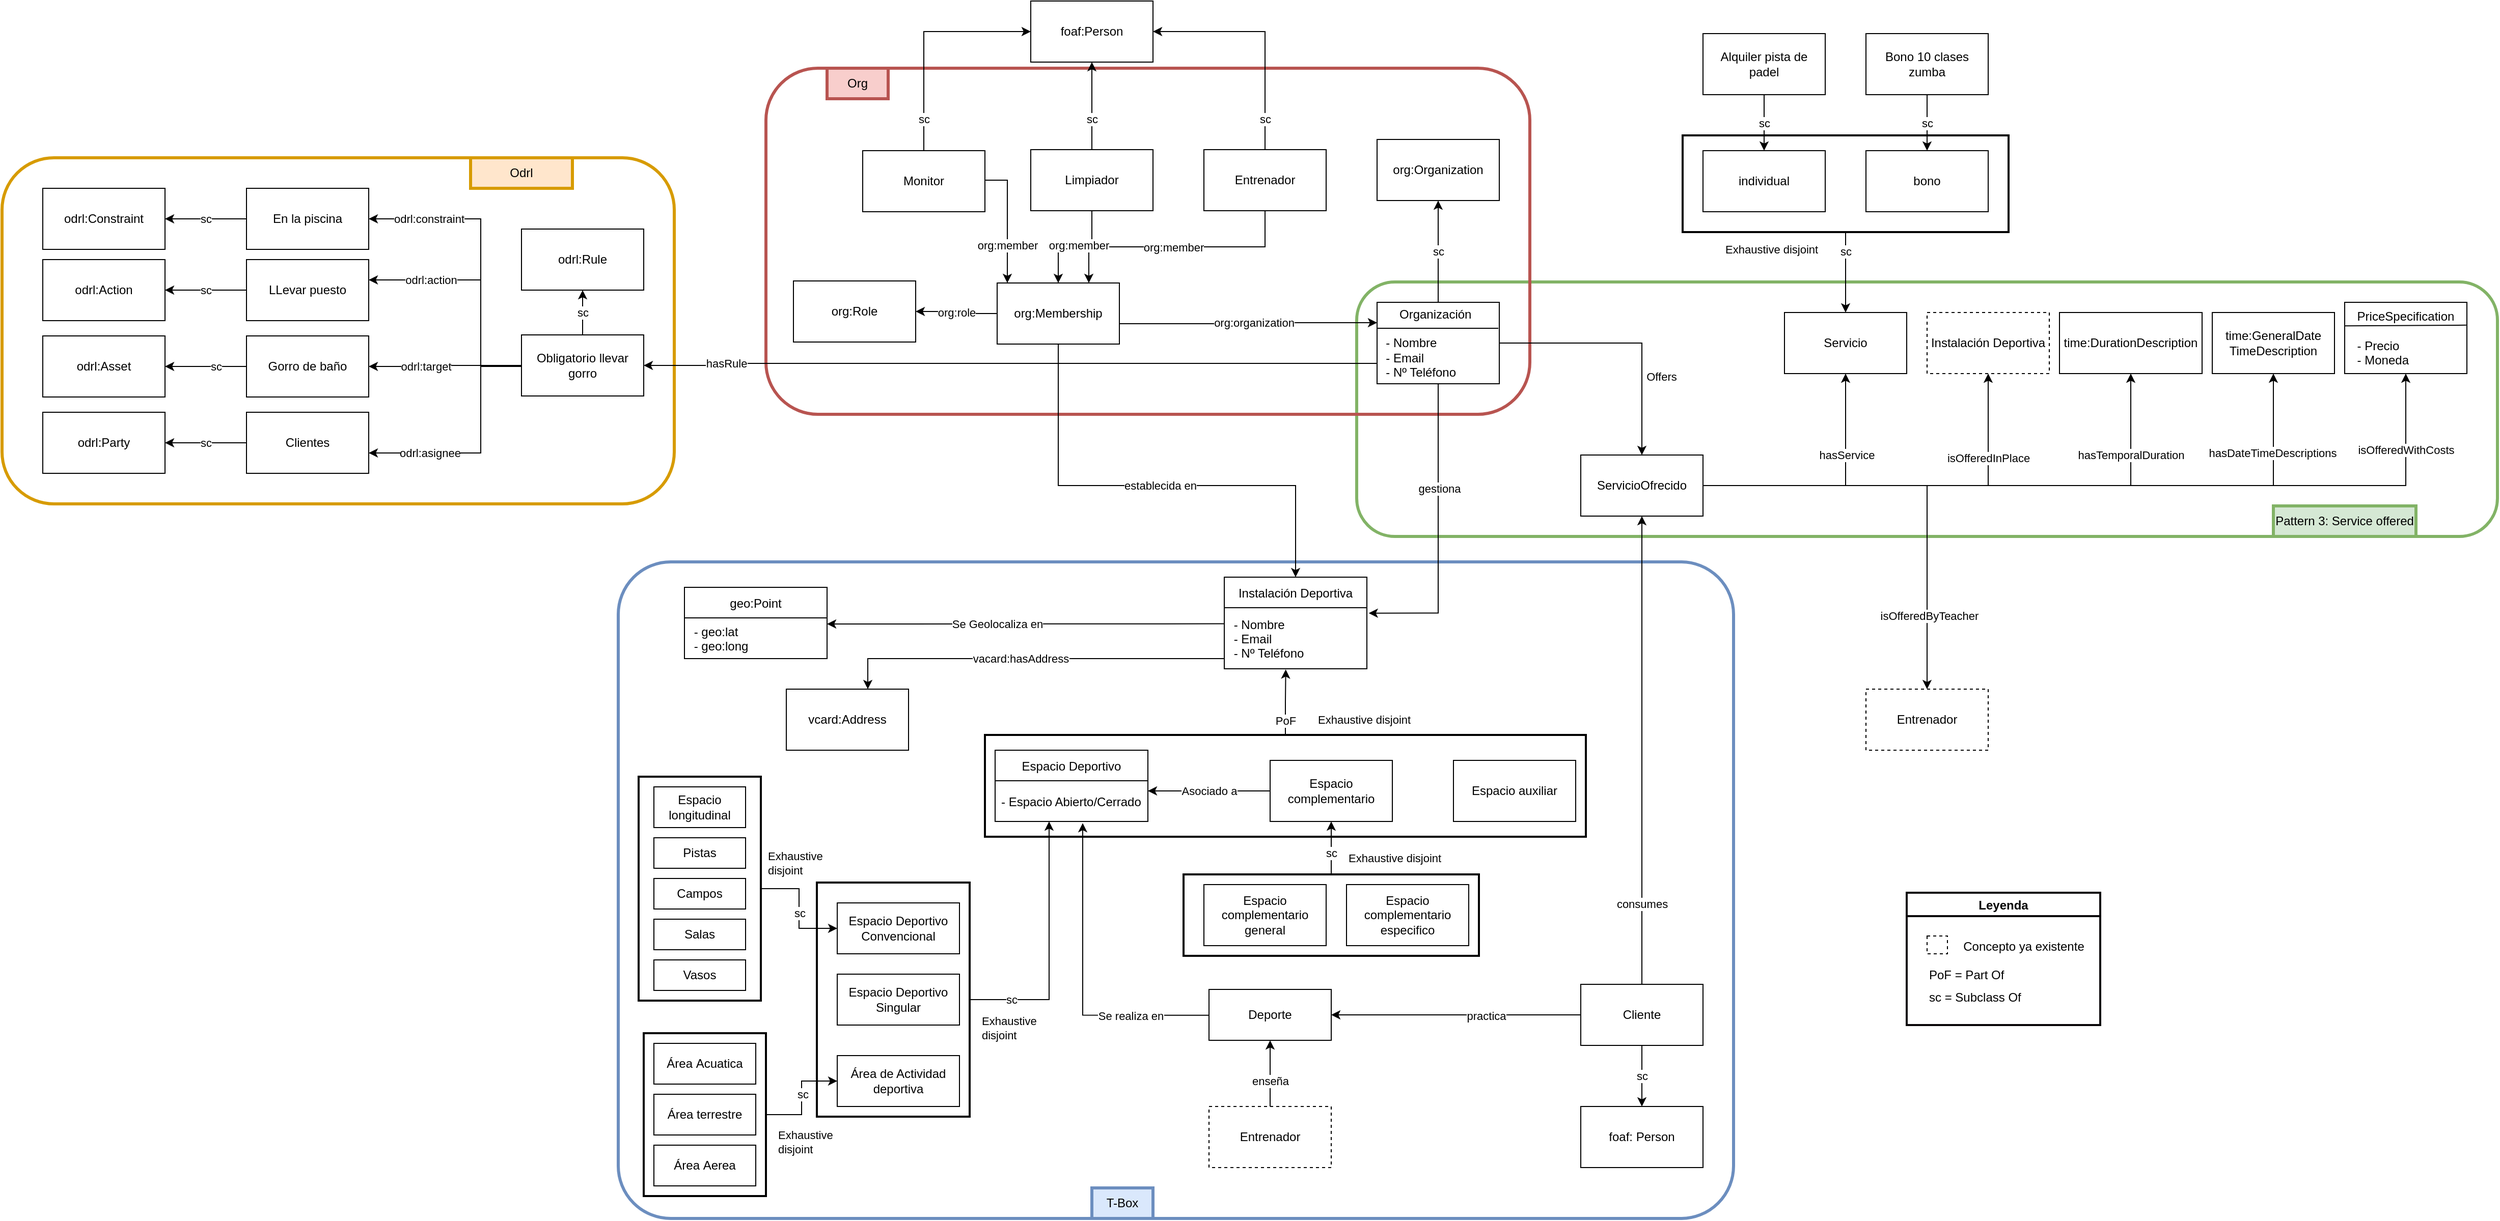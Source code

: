 <mxfile version="20.5.3" type="github" pages="5">
  <diagram name="esquema-ontologia" id="Pm1S7MLIWMfaJoxwRcDY">
    <mxGraphModel dx="6544" dy="1554" grid="1" gridSize="10" guides="1" tooltips="1" connect="1" arrows="1" fold="1" page="1" pageScale="1" pageWidth="3300" pageHeight="4681" math="0" shadow="0">
      <root>
        <mxCell id="SNAFjtu1Dfv9bOz4MxI_-0" />
        <mxCell id="SNAFjtu1Dfv9bOz4MxI_-1" parent="SNAFjtu1Dfv9bOz4MxI_-0" />
        <mxCell id="SNAFjtu1Dfv9bOz4MxI_-4" value="" style="rounded=1;whiteSpace=wrap;html=1;fillColor=none;arcSize=8;strokeColor=#6c8ebf;strokeWidth=3;" parent="SNAFjtu1Dfv9bOz4MxI_-1" vertex="1">
          <mxGeometry x="485" y="575" width="1095" height="645" as="geometry" />
        </mxCell>
        <mxCell id="SNAFjtu1Dfv9bOz4MxI_-142" value="" style="rounded=0;whiteSpace=wrap;html=1;fillColor=none;strokeWidth=2;strokeColor=#000000;" parent="SNAFjtu1Dfv9bOz4MxI_-1" vertex="1">
          <mxGeometry x="1040" y="882" width="290" height="80" as="geometry" />
        </mxCell>
        <mxCell id="SNAFjtu1Dfv9bOz4MxI_-2" value="" style="rounded=0;whiteSpace=wrap;html=1;fillColor=none;strokeWidth=2;strokeColor=#000000;" parent="SNAFjtu1Dfv9bOz4MxI_-1" vertex="1">
          <mxGeometry x="680" y="890" width="150" height="230" as="geometry" />
        </mxCell>
        <mxCell id="SNAFjtu1Dfv9bOz4MxI_-3" value="" style="rounded=0;whiteSpace=wrap;html=1;fillColor=none;strokeWidth=2;strokeColor=#000000;" parent="SNAFjtu1Dfv9bOz4MxI_-1" vertex="1">
          <mxGeometry x="510" y="1038" width="120" height="160" as="geometry" />
        </mxCell>
        <mxCell id="SNAFjtu1Dfv9bOz4MxI_-5" value="" style="rounded=1;whiteSpace=wrap;html=1;labelBackgroundColor=none;strokeWidth=3;fillColor=none;strokeColor=#d79b00;" parent="SNAFjtu1Dfv9bOz4MxI_-1" vertex="1">
          <mxGeometry x="-120" y="178" width="660" height="340" as="geometry" />
        </mxCell>
        <mxCell id="SNAFjtu1Dfv9bOz4MxI_-6" value="" style="rounded=1;whiteSpace=wrap;html=1;labelBackgroundColor=none;strokeWidth=3;fillColor=none;strokeColor=#82b366;" parent="SNAFjtu1Dfv9bOz4MxI_-1" vertex="1">
          <mxGeometry x="1210" y="300" width="1120" height="250" as="geometry" />
        </mxCell>
        <mxCell id="SNAFjtu1Dfv9bOz4MxI_-7" value="" style="rounded=0;whiteSpace=wrap;html=1;fillColor=none;strokeWidth=2;strokeColor=#000000;" parent="SNAFjtu1Dfv9bOz4MxI_-1" vertex="1">
          <mxGeometry x="1530" y="156" width="320" height="95" as="geometry" />
        </mxCell>
        <mxCell id="SNAFjtu1Dfv9bOz4MxI_-8" value="" style="rounded=0;whiteSpace=wrap;html=1;fillColor=none;strokeWidth=2;strokeColor=#000000;" parent="SNAFjtu1Dfv9bOz4MxI_-1" vertex="1">
          <mxGeometry x="845" y="745" width="590" height="100" as="geometry" />
        </mxCell>
        <mxCell id="SNAFjtu1Dfv9bOz4MxI_-10" value="" style="rounded=1;whiteSpace=wrap;html=1;labelBackgroundColor=none;strokeWidth=3;fillColor=none;strokeColor=#b85450;" parent="SNAFjtu1Dfv9bOz4MxI_-1" vertex="1">
          <mxGeometry x="630" y="90" width="750" height="340" as="geometry" />
        </mxCell>
        <mxCell id="SNAFjtu1Dfv9bOz4MxI_-11" style="edgeStyle=orthogonalEdgeStyle;rounded=0;orthogonalLoop=1;jettySize=auto;html=1;exitX=-0.001;exitY=0.263;exitDx=0;exitDy=0;exitPerimeter=0;entryX=1.001;entryY=0.15;entryDx=0;entryDy=0;entryPerimeter=0;" parent="SNAFjtu1Dfv9bOz4MxI_-1" source="SNAFjtu1Dfv9bOz4MxI_-189" edge="1">
          <mxGeometry relative="1" as="geometry">
            <mxPoint x="1079.32" y="643.58" as="sourcePoint" />
            <mxPoint x="690.02" y="636" as="targetPoint" />
            <Array as="points">
              <mxPoint x="1076" y="636" />
            </Array>
          </mxGeometry>
        </mxCell>
        <mxCell id="SNAFjtu1Dfv9bOz4MxI_-12" value="Se Geolocaliza en" style="edgeLabel;html=1;align=center;verticalAlign=middle;resizable=0;points=[];" parent="SNAFjtu1Dfv9bOz4MxI_-11" vertex="1" connectable="0">
          <mxGeometry x="0.407" y="3" relative="1" as="geometry">
            <mxPoint x="51" y="-3" as="offset" />
          </mxGeometry>
        </mxCell>
        <mxCell id="SNAFjtu1Dfv9bOz4MxI_-13" value="" style="edgeStyle=orthogonalEdgeStyle;rounded=0;orthogonalLoop=1;jettySize=auto;html=1;exitX=0.002;exitY=0.834;exitDx=0;exitDy=0;exitPerimeter=0;" parent="SNAFjtu1Dfv9bOz4MxI_-1" source="SNAFjtu1Dfv9bOz4MxI_-189" target="SNAFjtu1Dfv9bOz4MxI_-176" edge="1">
          <mxGeometry relative="1" as="geometry">
            <mxPoint x="1220" y="670" as="sourcePoint" />
            <Array as="points">
              <mxPoint x="730" y="670" />
            </Array>
          </mxGeometry>
        </mxCell>
        <mxCell id="SNAFjtu1Dfv9bOz4MxI_-14" value="vacard:hasAddress" style="edgeLabel;html=1;align=center;verticalAlign=middle;resizable=0;points=[];" parent="SNAFjtu1Dfv9bOz4MxI_-13" vertex="1" connectable="0">
          <mxGeometry x="0.638" y="2" relative="1" as="geometry">
            <mxPoint x="111" y="-2" as="offset" />
          </mxGeometry>
        </mxCell>
        <mxCell id="SNAFjtu1Dfv9bOz4MxI_-17" value="PoF" style="edgeStyle=orthogonalEdgeStyle;rounded=0;orthogonalLoop=1;jettySize=auto;html=1;entryX=0.431;entryY=1.011;entryDx=0;entryDy=0;entryPerimeter=0;exitX=0.5;exitY=0;exitDx=0;exitDy=0;" parent="SNAFjtu1Dfv9bOz4MxI_-1" source="SNAFjtu1Dfv9bOz4MxI_-8" target="SNAFjtu1Dfv9bOz4MxI_-189" edge="1">
          <mxGeometry x="-0.544" relative="1" as="geometry">
            <mxPoint x="1140" y="710" as="targetPoint" />
            <mxPoint as="offset" />
            <mxPoint x="1140" y="740" as="sourcePoint" />
          </mxGeometry>
        </mxCell>
        <mxCell id="SNAFjtu1Dfv9bOz4MxI_-18" value="Asociado a" style="edgeStyle=orthogonalEdgeStyle;rounded=0;orthogonalLoop=1;jettySize=auto;html=1;exitX=0;exitY=0.5;exitDx=0;exitDy=0;entryX=1;entryY=0.5;entryDx=0;entryDy=0;" parent="SNAFjtu1Dfv9bOz4MxI_-1" source="SNAFjtu1Dfv9bOz4MxI_-19" edge="1">
          <mxGeometry relative="1" as="geometry">
            <mxPoint x="1005" y="800" as="targetPoint" />
          </mxGeometry>
        </mxCell>
        <mxCell id="SNAFjtu1Dfv9bOz4MxI_-19" value="Espacio complementario" style="rounded=0;whiteSpace=wrap;html=1;" parent="SNAFjtu1Dfv9bOz4MxI_-1" vertex="1">
          <mxGeometry x="1125" y="770" width="120" height="60" as="geometry" />
        </mxCell>
        <mxCell id="SNAFjtu1Dfv9bOz4MxI_-22" value="Espacio auxiliar" style="rounded=0;whiteSpace=wrap;html=1;" parent="SNAFjtu1Dfv9bOz4MxI_-1" vertex="1">
          <mxGeometry x="1305" y="770" width="120" height="60" as="geometry" />
        </mxCell>
        <mxCell id="SNAFjtu1Dfv9bOz4MxI_-23" value="" style="edgeStyle=orthogonalEdgeStyle;rounded=0;orthogonalLoop=1;jettySize=auto;html=1;" parent="SNAFjtu1Dfv9bOz4MxI_-1" source="SNAFjtu1Dfv9bOz4MxI_-35" target="SNAFjtu1Dfv9bOz4MxI_-95" edge="1">
          <mxGeometry relative="1" as="geometry" />
        </mxCell>
        <mxCell id="SNAFjtu1Dfv9bOz4MxI_-24" value="hasService" style="edgeLabel;html=1;align=center;verticalAlign=middle;resizable=0;points=[];" parent="SNAFjtu1Dfv9bOz4MxI_-23" vertex="1" connectable="0">
          <mxGeometry x="0.019" y="-3" relative="1" as="geometry">
            <mxPoint x="13" y="-33" as="offset" />
          </mxGeometry>
        </mxCell>
        <mxCell id="SNAFjtu1Dfv9bOz4MxI_-25" value="" style="edgeStyle=orthogonalEdgeStyle;rounded=0;orthogonalLoop=1;jettySize=auto;html=1;" parent="SNAFjtu1Dfv9bOz4MxI_-1" source="SNAFjtu1Dfv9bOz4MxI_-35" target="SNAFjtu1Dfv9bOz4MxI_-96" edge="1">
          <mxGeometry relative="1" as="geometry" />
        </mxCell>
        <mxCell id="SNAFjtu1Dfv9bOz4MxI_-26" value="isOfferedInPlace" style="edgeLabel;html=1;align=center;verticalAlign=middle;resizable=0;points=[];" parent="SNAFjtu1Dfv9bOz4MxI_-25" vertex="1" connectable="0">
          <mxGeometry x="0.52" y="1" relative="1" as="geometry">
            <mxPoint x="1" y="-11" as="offset" />
          </mxGeometry>
        </mxCell>
        <mxCell id="SNAFjtu1Dfv9bOz4MxI_-27" value="" style="edgeStyle=orthogonalEdgeStyle;rounded=0;orthogonalLoop=1;jettySize=auto;html=1;" parent="SNAFjtu1Dfv9bOz4MxI_-1" source="SNAFjtu1Dfv9bOz4MxI_-35" target="SNAFjtu1Dfv9bOz4MxI_-97" edge="1">
          <mxGeometry relative="1" as="geometry" />
        </mxCell>
        <mxCell id="SNAFjtu1Dfv9bOz4MxI_-28" value="hasTemporalDuration" style="edgeLabel;html=1;align=center;verticalAlign=middle;resizable=0;points=[];" parent="SNAFjtu1Dfv9bOz4MxI_-27" vertex="1" connectable="0">
          <mxGeometry x="0.682" relative="1" as="geometry">
            <mxPoint y="-5" as="offset" />
          </mxGeometry>
        </mxCell>
        <mxCell id="SNAFjtu1Dfv9bOz4MxI_-29" value="" style="edgeStyle=orthogonalEdgeStyle;rounded=0;orthogonalLoop=1;jettySize=auto;html=1;" parent="SNAFjtu1Dfv9bOz4MxI_-1" source="SNAFjtu1Dfv9bOz4MxI_-35" target="SNAFjtu1Dfv9bOz4MxI_-98" edge="1">
          <mxGeometry relative="1" as="geometry" />
        </mxCell>
        <mxCell id="SNAFjtu1Dfv9bOz4MxI_-30" value="isOfferedWithCosts" style="edgeLabel;html=1;align=center;verticalAlign=middle;resizable=0;points=[];" parent="SNAFjtu1Dfv9bOz4MxI_-29" vertex="1" connectable="0">
          <mxGeometry x="0.76" y="-1" relative="1" as="geometry">
            <mxPoint x="-1" y="-21" as="offset" />
          </mxGeometry>
        </mxCell>
        <mxCell id="SNAFjtu1Dfv9bOz4MxI_-31" value="" style="edgeStyle=orthogonalEdgeStyle;rounded=0;orthogonalLoop=1;jettySize=auto;html=1;" parent="SNAFjtu1Dfv9bOz4MxI_-1" source="SNAFjtu1Dfv9bOz4MxI_-35" target="SNAFjtu1Dfv9bOz4MxI_-99" edge="1">
          <mxGeometry relative="1" as="geometry" />
        </mxCell>
        <mxCell id="SNAFjtu1Dfv9bOz4MxI_-32" value="isOfferedByTeacher" style="edgeLabel;html=1;align=center;verticalAlign=middle;resizable=0;points=[];" parent="SNAFjtu1Dfv9bOz4MxI_-31" vertex="1" connectable="0">
          <mxGeometry x="0.658" y="2" relative="1" as="geometry">
            <mxPoint as="offset" />
          </mxGeometry>
        </mxCell>
        <mxCell id="SNAFjtu1Dfv9bOz4MxI_-33" style="edgeStyle=orthogonalEdgeStyle;rounded=0;orthogonalLoop=1;jettySize=auto;html=1;entryX=0.5;entryY=1;entryDx=0;entryDy=0;strokeColor=#000000;" parent="SNAFjtu1Dfv9bOz4MxI_-1" source="SNAFjtu1Dfv9bOz4MxI_-35" target="SNAFjtu1Dfv9bOz4MxI_-185" edge="1">
          <mxGeometry relative="1" as="geometry" />
        </mxCell>
        <mxCell id="SNAFjtu1Dfv9bOz4MxI_-34" value="hasDateTimeDescriptions" style="edgeLabel;html=1;align=center;verticalAlign=middle;resizable=0;points=[];" parent="SNAFjtu1Dfv9bOz4MxI_-33" vertex="1" connectable="0">
          <mxGeometry x="0.769" y="1" relative="1" as="geometry">
            <mxPoint as="offset" />
          </mxGeometry>
        </mxCell>
        <mxCell id="SNAFjtu1Dfv9bOz4MxI_-35" value="ServicioOfrecido" style="rounded=0;whiteSpace=wrap;html=1;" parent="SNAFjtu1Dfv9bOz4MxI_-1" vertex="1">
          <mxGeometry x="1430" y="470" width="120" height="60" as="geometry" />
        </mxCell>
        <mxCell id="SNAFjtu1Dfv9bOz4MxI_-38" value="Espacio Deportivo Convencional" style="rounded=0;whiteSpace=wrap;html=1;" parent="SNAFjtu1Dfv9bOz4MxI_-1" vertex="1">
          <mxGeometry x="700" y="910" width="120" height="50" as="geometry" />
        </mxCell>
        <mxCell id="SNAFjtu1Dfv9bOz4MxI_-39" style="edgeStyle=orthogonalEdgeStyle;rounded=0;orthogonalLoop=1;jettySize=auto;html=1;entryX=0.349;entryY=1.02;entryDx=0;entryDy=0;entryPerimeter=0;exitX=1;exitY=0.5;exitDx=0;exitDy=0;" parent="SNAFjtu1Dfv9bOz4MxI_-1" source="SNAFjtu1Dfv9bOz4MxI_-2" edge="1">
          <mxGeometry relative="1" as="geometry">
            <mxPoint x="908.68" y="830.0" as="targetPoint" />
            <mxPoint x="831.33" y="1004.2" as="sourcePoint" />
            <Array as="points">
              <mxPoint x="908" y="1005" />
              <mxPoint x="908" y="830" />
            </Array>
          </mxGeometry>
        </mxCell>
        <mxCell id="SNAFjtu1Dfv9bOz4MxI_-40" value="sc" style="edgeLabel;html=1;align=center;verticalAlign=middle;resizable=0;points=[];" parent="SNAFjtu1Dfv9bOz4MxI_-39" vertex="1" connectable="0">
          <mxGeometry x="-0.618" y="1" relative="1" as="geometry">
            <mxPoint x="-8" y="1" as="offset" />
          </mxGeometry>
        </mxCell>
        <mxCell id="SNAFjtu1Dfv9bOz4MxI_-41" value="Espacio Deportivo Singular" style="rounded=0;whiteSpace=wrap;html=1;" parent="SNAFjtu1Dfv9bOz4MxI_-1" vertex="1">
          <mxGeometry x="700" y="980" width="120" height="50" as="geometry" />
        </mxCell>
        <mxCell id="SNAFjtu1Dfv9bOz4MxI_-44" value="Área&amp;nbsp;de Actividad deportiva" style="rounded=0;whiteSpace=wrap;html=1;" parent="SNAFjtu1Dfv9bOz4MxI_-1" vertex="1">
          <mxGeometry x="700" y="1060" width="120" height="50" as="geometry" />
        </mxCell>
        <mxCell id="SNAFjtu1Dfv9bOz4MxI_-46" value="Espacio longitudinal" style="rounded=0;whiteSpace=wrap;html=1;" parent="SNAFjtu1Dfv9bOz4MxI_-1" vertex="1">
          <mxGeometry x="520" y="796" width="90" height="40" as="geometry" />
        </mxCell>
        <mxCell id="SNAFjtu1Dfv9bOz4MxI_-48" value="Pistas" style="rounded=0;whiteSpace=wrap;html=1;" parent="SNAFjtu1Dfv9bOz4MxI_-1" vertex="1">
          <mxGeometry x="520" y="846" width="90" height="30" as="geometry" />
        </mxCell>
        <mxCell id="SNAFjtu1Dfv9bOz4MxI_-50" value="Campos" style="rounded=0;whiteSpace=wrap;html=1;" parent="SNAFjtu1Dfv9bOz4MxI_-1" vertex="1">
          <mxGeometry x="520" y="886" width="90" height="30" as="geometry" />
        </mxCell>
        <mxCell id="SNAFjtu1Dfv9bOz4MxI_-52" value="Salas" style="rounded=0;whiteSpace=wrap;html=1;" parent="SNAFjtu1Dfv9bOz4MxI_-1" vertex="1">
          <mxGeometry x="520" y="926" width="90" height="30" as="geometry" />
        </mxCell>
        <mxCell id="SNAFjtu1Dfv9bOz4MxI_-53" value="sc" style="edgeStyle=orthogonalEdgeStyle;rounded=0;orthogonalLoop=1;jettySize=auto;html=1;exitX=1;exitY=0.5;exitDx=0;exitDy=0;" parent="SNAFjtu1Dfv9bOz4MxI_-1" source="SNAFjtu1Dfv9bOz4MxI_-141" target="SNAFjtu1Dfv9bOz4MxI_-38" edge="1">
          <mxGeometry x="0.079" relative="1" as="geometry">
            <mxPoint as="offset" />
          </mxGeometry>
        </mxCell>
        <mxCell id="SNAFjtu1Dfv9bOz4MxI_-54" value="Vasos" style="rounded=0;whiteSpace=wrap;html=1;" parent="SNAFjtu1Dfv9bOz4MxI_-1" vertex="1">
          <mxGeometry x="520" y="966" width="90" height="30" as="geometry" />
        </mxCell>
        <mxCell id="SNAFjtu1Dfv9bOz4MxI_-56" value="Área&amp;nbsp;Acuatica" style="rounded=0;whiteSpace=wrap;html=1;" parent="SNAFjtu1Dfv9bOz4MxI_-1" vertex="1">
          <mxGeometry x="520" y="1048" width="100" height="40" as="geometry" />
        </mxCell>
        <mxCell id="SNAFjtu1Dfv9bOz4MxI_-57" style="edgeStyle=orthogonalEdgeStyle;rounded=0;orthogonalLoop=1;jettySize=auto;html=1;exitX=1;exitY=0.5;exitDx=0;exitDy=0;" parent="SNAFjtu1Dfv9bOz4MxI_-1" source="SNAFjtu1Dfv9bOz4MxI_-3" target="SNAFjtu1Dfv9bOz4MxI_-44" edge="1">
          <mxGeometry relative="1" as="geometry" />
        </mxCell>
        <mxCell id="iTcrw1jRtVvn0GTtSJmv-3" value="sc" style="edgeLabel;html=1;align=center;verticalAlign=middle;resizable=0;points=[];" parent="SNAFjtu1Dfv9bOz4MxI_-57" vertex="1" connectable="0">
          <mxGeometry x="0.267" y="-1" relative="1" as="geometry">
            <mxPoint y="10" as="offset" />
          </mxGeometry>
        </mxCell>
        <mxCell id="SNAFjtu1Dfv9bOz4MxI_-58" value="Área terrestre" style="rounded=0;whiteSpace=wrap;html=1;" parent="SNAFjtu1Dfv9bOz4MxI_-1" vertex="1">
          <mxGeometry x="520" y="1098" width="100" height="40" as="geometry" />
        </mxCell>
        <mxCell id="SNAFjtu1Dfv9bOz4MxI_-61" value="Área&amp;nbsp;Aerea" style="rounded=0;whiteSpace=wrap;html=1;" parent="SNAFjtu1Dfv9bOz4MxI_-1" vertex="1">
          <mxGeometry x="520" y="1148" width="100" height="40" as="geometry" />
        </mxCell>
        <mxCell id="SNAFjtu1Dfv9bOz4MxI_-62" value="Espacio Deportivo" style="swimlane;fontStyle=0;childLayout=stackLayout;horizontal=1;startSize=30;horizontalStack=0;resizeParent=1;resizeParentMax=0;resizeLast=0;collapsible=1;marginBottom=0;" parent="SNAFjtu1Dfv9bOz4MxI_-1" vertex="1">
          <mxGeometry x="855" y="760" width="150" height="70" as="geometry" />
        </mxCell>
        <mxCell id="SNAFjtu1Dfv9bOz4MxI_-63" value="- Espacio Abierto/Cerrado" style="text;strokeColor=none;fillColor=none;align=left;verticalAlign=middle;spacingLeft=4;spacingRight=4;overflow=hidden;points=[[0,0.5],[1,0.5]];portConstraint=eastwest;rotatable=0;" parent="SNAFjtu1Dfv9bOz4MxI_-62" vertex="1">
          <mxGeometry y="30" width="150" height="40" as="geometry" />
        </mxCell>
        <mxCell id="SNAFjtu1Dfv9bOz4MxI_-64" value="sc" style="edgeStyle=orthogonalEdgeStyle;rounded=0;orthogonalLoop=1;jettySize=auto;html=1;exitX=0.5;exitY=0;exitDx=0;exitDy=0;entryX=0.5;entryY=1;entryDx=0;entryDy=0;" parent="SNAFjtu1Dfv9bOz4MxI_-1" source="SNAFjtu1Dfv9bOz4MxI_-142" target="SNAFjtu1Dfv9bOz4MxI_-19" edge="1">
          <mxGeometry x="-0.17" relative="1" as="geometry">
            <mxPoint as="offset" />
          </mxGeometry>
        </mxCell>
        <mxCell id="SNAFjtu1Dfv9bOz4MxI_-65" value="Espacio complementario general" style="rounded=0;whiteSpace=wrap;html=1;" parent="SNAFjtu1Dfv9bOz4MxI_-1" vertex="1">
          <mxGeometry x="1060" y="892" width="120" height="60" as="geometry" />
        </mxCell>
        <mxCell id="SNAFjtu1Dfv9bOz4MxI_-67" value="Espacio complementario especifico" style="rounded=0;whiteSpace=wrap;html=1;" parent="SNAFjtu1Dfv9bOz4MxI_-1" vertex="1">
          <mxGeometry x="1200" y="892" width="120" height="60" as="geometry" />
        </mxCell>
        <mxCell id="SNAFjtu1Dfv9bOz4MxI_-68" style="edgeStyle=orthogonalEdgeStyle;rounded=0;orthogonalLoop=1;jettySize=auto;html=1;exitX=0;exitY=0.5;exitDx=0;exitDy=0;entryX=0.576;entryY=1.04;entryDx=0;entryDy=0;entryPerimeter=0;" parent="SNAFjtu1Dfv9bOz4MxI_-1" target="SNAFjtu1Dfv9bOz4MxI_-63" edge="1">
          <mxGeometry relative="1" as="geometry">
            <Array as="points">
              <mxPoint x="941" y="1020" />
              <mxPoint x="941" y="832" />
            </Array>
            <mxPoint x="1077.35" y="1020.34" as="sourcePoint" />
            <mxPoint x="920.0" y="829.66" as="targetPoint" />
          </mxGeometry>
        </mxCell>
        <mxCell id="SNAFjtu1Dfv9bOz4MxI_-69" value="Se realiza en" style="edgeLabel;html=1;align=center;verticalAlign=middle;resizable=0;points=[];" parent="SNAFjtu1Dfv9bOz4MxI_-68" vertex="1" connectable="0">
          <mxGeometry x="-0.279" y="6" relative="1" as="geometry">
            <mxPoint x="28" y="-6" as="offset" />
          </mxGeometry>
        </mxCell>
        <mxCell id="SNAFjtu1Dfv9bOz4MxI_-70" value="Deporte" style="rounded=0;whiteSpace=wrap;html=1;" parent="SNAFjtu1Dfv9bOz4MxI_-1" vertex="1">
          <mxGeometry x="1065" y="995" width="120" height="50" as="geometry" />
        </mxCell>
        <mxCell id="SNAFjtu1Dfv9bOz4MxI_-71" style="edgeStyle=orthogonalEdgeStyle;rounded=0;orthogonalLoop=1;jettySize=auto;html=1;exitX=0.5;exitY=0;exitDx=0;exitDy=0;entryX=0.5;entryY=1;entryDx=0;entryDy=0;" parent="SNAFjtu1Dfv9bOz4MxI_-1" source="SNAFjtu1Dfv9bOz4MxI_-77" target="SNAFjtu1Dfv9bOz4MxI_-35" edge="1">
          <mxGeometry relative="1" as="geometry" />
        </mxCell>
        <mxCell id="SNAFjtu1Dfv9bOz4MxI_-72" value="consumes" style="edgeLabel;html=1;align=center;verticalAlign=middle;resizable=0;points=[];" parent="SNAFjtu1Dfv9bOz4MxI_-71" vertex="1" connectable="0">
          <mxGeometry x="-0.488" relative="1" as="geometry">
            <mxPoint y="39" as="offset" />
          </mxGeometry>
        </mxCell>
        <mxCell id="SNAFjtu1Dfv9bOz4MxI_-73" style="edgeStyle=orthogonalEdgeStyle;rounded=0;orthogonalLoop=1;jettySize=auto;html=1;" parent="SNAFjtu1Dfv9bOz4MxI_-1" source="SNAFjtu1Dfv9bOz4MxI_-77" target="SNAFjtu1Dfv9bOz4MxI_-150" edge="1">
          <mxGeometry relative="1" as="geometry" />
        </mxCell>
        <mxCell id="SNAFjtu1Dfv9bOz4MxI_-74" value="sc" style="edgeLabel;html=1;align=center;verticalAlign=middle;resizable=0;points=[];" parent="SNAFjtu1Dfv9bOz4MxI_-73" vertex="1" connectable="0">
          <mxGeometry x="0.132" y="3" relative="1" as="geometry">
            <mxPoint x="-3" y="-4" as="offset" />
          </mxGeometry>
        </mxCell>
        <mxCell id="SNAFjtu1Dfv9bOz4MxI_-75" style="edgeStyle=orthogonalEdgeStyle;rounded=0;orthogonalLoop=1;jettySize=auto;html=1;entryX=1;entryY=0.5;entryDx=0;entryDy=0;exitX=0;exitY=0.5;exitDx=0;exitDy=0;" parent="SNAFjtu1Dfv9bOz4MxI_-1" source="SNAFjtu1Dfv9bOz4MxI_-77" target="SNAFjtu1Dfv9bOz4MxI_-70" edge="1">
          <mxGeometry relative="1" as="geometry">
            <Array as="points">
              <mxPoint x="1185" y="1020" />
            </Array>
          </mxGeometry>
        </mxCell>
        <mxCell id="SNAFjtu1Dfv9bOz4MxI_-76" value="practica" style="edgeLabel;html=1;align=center;verticalAlign=middle;resizable=0;points=[];" parent="SNAFjtu1Dfv9bOz4MxI_-75" vertex="1" connectable="0">
          <mxGeometry x="-0.575" y="1" relative="1" as="geometry">
            <mxPoint x="-41" as="offset" />
          </mxGeometry>
        </mxCell>
        <mxCell id="SNAFjtu1Dfv9bOz4MxI_-77" value="Cliente" style="rounded=0;whiteSpace=wrap;html=1;" parent="SNAFjtu1Dfv9bOz4MxI_-1" vertex="1">
          <mxGeometry x="1430" y="990" width="120" height="60" as="geometry" />
        </mxCell>
        <mxCell id="SNAFjtu1Dfv9bOz4MxI_-78" style="edgeStyle=orthogonalEdgeStyle;rounded=0;orthogonalLoop=1;jettySize=auto;html=1;exitX=0.5;exitY=1;exitDx=0;exitDy=0;entryX=1.013;entryY=0.089;entryDx=0;entryDy=0;entryPerimeter=0;" parent="SNAFjtu1Dfv9bOz4MxI_-1" source="SNAFjtu1Dfv9bOz4MxI_-85" target="SNAFjtu1Dfv9bOz4MxI_-189" edge="1">
          <mxGeometry relative="1" as="geometry" />
        </mxCell>
        <mxCell id="SNAFjtu1Dfv9bOz4MxI_-79" value="gestiona" style="edgeLabel;html=1;align=center;verticalAlign=middle;resizable=0;points=[];" parent="SNAFjtu1Dfv9bOz4MxI_-78" vertex="1" connectable="0">
          <mxGeometry x="-0.298" y="1" relative="1" as="geometry">
            <mxPoint as="offset" />
          </mxGeometry>
        </mxCell>
        <mxCell id="SNAFjtu1Dfv9bOz4MxI_-80" style="edgeStyle=orthogonalEdgeStyle;rounded=0;orthogonalLoop=1;jettySize=auto;html=1;exitX=1;exitY=0.5;exitDx=0;exitDy=0;" parent="SNAFjtu1Dfv9bOz4MxI_-1" source="SNAFjtu1Dfv9bOz4MxI_-85" edge="1">
          <mxGeometry relative="1" as="geometry">
            <mxPoint x="1490" y="470" as="targetPoint" />
            <Array as="points">
              <mxPoint x="1490" y="360" />
              <mxPoint x="1490" y="470" />
            </Array>
          </mxGeometry>
        </mxCell>
        <mxCell id="SNAFjtu1Dfv9bOz4MxI_-81" value="Offers" style="edgeLabel;html=1;align=center;verticalAlign=middle;resizable=0;points=[];" parent="SNAFjtu1Dfv9bOz4MxI_-80" vertex="1" connectable="0">
          <mxGeometry x="0.153" y="-1" relative="1" as="geometry">
            <mxPoint x="20" y="29" as="offset" />
          </mxGeometry>
        </mxCell>
        <mxCell id="SNAFjtu1Dfv9bOz4MxI_-82" value="sc" style="edgeStyle=orthogonalEdgeStyle;rounded=0;orthogonalLoop=1;jettySize=auto;html=1;entryX=0.5;entryY=1;entryDx=0;entryDy=0;strokeColor=#000000;exitX=0.5;exitY=0;exitDx=0;exitDy=0;" parent="SNAFjtu1Dfv9bOz4MxI_-1" source="SNAFjtu1Dfv9bOz4MxI_-85" target="SNAFjtu1Dfv9bOz4MxI_-174" edge="1">
          <mxGeometry relative="1" as="geometry">
            <Array as="points">
              <mxPoint x="1290" y="230" />
              <mxPoint x="1290" y="230" />
            </Array>
          </mxGeometry>
        </mxCell>
        <mxCell id="SNAFjtu1Dfv9bOz4MxI_-83" style="edgeStyle=orthogonalEdgeStyle;rounded=0;orthogonalLoop=1;jettySize=auto;html=1;strokeColor=#000000;exitX=0;exitY=0.75;exitDx=0;exitDy=0;entryX=1;entryY=0.5;entryDx=0;entryDy=0;" parent="SNAFjtu1Dfv9bOz4MxI_-1" source="SNAFjtu1Dfv9bOz4MxI_-85" target="SNAFjtu1Dfv9bOz4MxI_-109" edge="1">
          <mxGeometry relative="1" as="geometry">
            <Array as="points">
              <mxPoint x="590" y="380" />
              <mxPoint x="590" y="382" />
            </Array>
            <mxPoint x="580" y="340" as="targetPoint" />
          </mxGeometry>
        </mxCell>
        <mxCell id="SNAFjtu1Dfv9bOz4MxI_-84" value="hasRule" style="edgeLabel;html=1;align=center;verticalAlign=middle;resizable=0;points=[];" parent="SNAFjtu1Dfv9bOz4MxI_-83" vertex="1" connectable="0">
          <mxGeometry x="-0.104" y="4" relative="1" as="geometry">
            <mxPoint x="-316" y="-4" as="offset" />
          </mxGeometry>
        </mxCell>
        <mxCell id="SNAFjtu1Dfv9bOz4MxI_-85" value="&lt;div style=&quot;text-align: center;&quot;&gt;&lt;span style=&quot;background-color: initial;&quot;&gt;&amp;nbsp; &amp;nbsp; &amp;nbsp; Organización&lt;/span&gt;&lt;/div&gt;&lt;span style=&quot;&quot;&gt;&lt;br&gt;&amp;nbsp; - Nombre&lt;/span&gt;&lt;br style=&quot;padding: 0px; margin: 0px;&quot;&gt;&lt;span style=&quot;&quot;&gt;&amp;nbsp; - Email&lt;/span&gt;&lt;br style=&quot;padding: 0px; margin: 0px;&quot;&gt;&lt;span style=&quot;&quot;&gt;&amp;nbsp; - Nº Teléfono&lt;/span&gt;" style="rounded=0;whiteSpace=wrap;html=1;align=left;" parent="SNAFjtu1Dfv9bOz4MxI_-1" vertex="1">
          <mxGeometry x="1230" y="320" width="120" height="80" as="geometry" />
        </mxCell>
        <mxCell id="SNAFjtu1Dfv9bOz4MxI_-86" style="edgeStyle=orthogonalEdgeStyle;rounded=0;orthogonalLoop=1;jettySize=auto;html=1;exitX=0.999;exitY=0.666;exitDx=0;exitDy=0;entryX=0;entryY=0.25;entryDx=0;entryDy=0;exitPerimeter=0;" parent="SNAFjtu1Dfv9bOz4MxI_-1" source="SNAFjtu1Dfv9bOz4MxI_-91" target="SNAFjtu1Dfv9bOz4MxI_-85" edge="1">
          <mxGeometry relative="1" as="geometry">
            <mxPoint x="1230" y="340" as="targetPoint" />
            <Array as="points" />
          </mxGeometry>
        </mxCell>
        <mxCell id="SNAFjtu1Dfv9bOz4MxI_-87" value="org:organization" style="edgeLabel;html=1;align=center;verticalAlign=middle;resizable=0;points=[];" parent="SNAFjtu1Dfv9bOz4MxI_-86" vertex="1" connectable="0">
          <mxGeometry x="0.088" y="3" relative="1" as="geometry">
            <mxPoint x="-5" y="3" as="offset" />
          </mxGeometry>
        </mxCell>
        <mxCell id="SNAFjtu1Dfv9bOz4MxI_-88" value="org:role" style="edgeStyle=orthogonalEdgeStyle;rounded=0;orthogonalLoop=1;jettySize=auto;html=1;exitX=0;exitY=0.5;exitDx=0;exitDy=0;entryX=1;entryY=0.5;entryDx=0;entryDy=0;" parent="SNAFjtu1Dfv9bOz4MxI_-1" source="SNAFjtu1Dfv9bOz4MxI_-91" target="SNAFjtu1Dfv9bOz4MxI_-175" edge="1">
          <mxGeometry relative="1" as="geometry">
            <mxPoint x="642" y="346" as="targetPoint" />
          </mxGeometry>
        </mxCell>
        <mxCell id="SNAFjtu1Dfv9bOz4MxI_-89" style="edgeStyle=orthogonalEdgeStyle;rounded=0;orthogonalLoop=1;jettySize=auto;html=1;strokeColor=#000000;entryX=0.5;entryY=0;entryDx=0;entryDy=0;exitX=0.5;exitY=1;exitDx=0;exitDy=0;" parent="SNAFjtu1Dfv9bOz4MxI_-1" source="SNAFjtu1Dfv9bOz4MxI_-91" target="SNAFjtu1Dfv9bOz4MxI_-188" edge="1">
          <mxGeometry relative="1" as="geometry">
            <Array as="points">
              <mxPoint x="917" y="500" />
              <mxPoint x="1150" y="500" />
            </Array>
          </mxGeometry>
        </mxCell>
        <mxCell id="SNAFjtu1Dfv9bOz4MxI_-90" value="establecida en" style="edgeLabel;html=1;align=center;verticalAlign=middle;resizable=0;points=[];" parent="SNAFjtu1Dfv9bOz4MxI_-89" vertex="1" connectable="0">
          <mxGeometry x="0.033" relative="1" as="geometry">
            <mxPoint as="offset" />
          </mxGeometry>
        </mxCell>
        <mxCell id="SNAFjtu1Dfv9bOz4MxI_-91" value="org:Membership" style="rounded=0;whiteSpace=wrap;html=1;" parent="SNAFjtu1Dfv9bOz4MxI_-1" vertex="1">
          <mxGeometry x="857" y="301" width="120" height="60" as="geometry" />
        </mxCell>
        <mxCell id="SNAFjtu1Dfv9bOz4MxI_-92" value="Pattern 3: Service offered" style="text;html=1;strokeColor=#82b366;fillColor=#d5e8d4;align=center;verticalAlign=middle;whiteSpace=wrap;rounded=0;strokeWidth=3;" parent="SNAFjtu1Dfv9bOz4MxI_-1" vertex="1">
          <mxGeometry x="2110" y="520" width="140" height="30" as="geometry" />
        </mxCell>
        <mxCell id="SNAFjtu1Dfv9bOz4MxI_-94" value="sc" style="edgeStyle=orthogonalEdgeStyle;rounded=0;orthogonalLoop=1;jettySize=auto;html=1;entryX=0.5;entryY=0;entryDx=0;entryDy=0;exitX=0.5;exitY=1;exitDx=0;exitDy=0;" parent="SNAFjtu1Dfv9bOz4MxI_-1" source="SNAFjtu1Dfv9bOz4MxI_-7" target="SNAFjtu1Dfv9bOz4MxI_-95" edge="1">
          <mxGeometry x="-0.519" relative="1" as="geometry">
            <mxPoint x="1920" y="190" as="targetPoint" />
            <Array as="points">
              <mxPoint x="1690" y="290" />
              <mxPoint x="1690" y="290" />
            </Array>
            <mxPoint x="1740" y="230" as="sourcePoint" />
            <mxPoint as="offset" />
          </mxGeometry>
        </mxCell>
        <mxCell id="SNAFjtu1Dfv9bOz4MxI_-95" value="Servicio" style="whiteSpace=wrap;html=1;rounded=0;" parent="SNAFjtu1Dfv9bOz4MxI_-1" vertex="1">
          <mxGeometry x="1630" y="330" width="120" height="60" as="geometry" />
        </mxCell>
        <mxCell id="SNAFjtu1Dfv9bOz4MxI_-96" value="Instalación Deportiva" style="whiteSpace=wrap;html=1;rounded=0;dashed=1;" parent="SNAFjtu1Dfv9bOz4MxI_-1" vertex="1">
          <mxGeometry x="1770" y="330" width="120" height="60" as="geometry" />
        </mxCell>
        <mxCell id="SNAFjtu1Dfv9bOz4MxI_-97" value="time:DurationDescription" style="whiteSpace=wrap;html=1;rounded=0;" parent="SNAFjtu1Dfv9bOz4MxI_-1" vertex="1">
          <mxGeometry x="1900" y="330" width="140" height="60" as="geometry" />
        </mxCell>
        <mxCell id="SNAFjtu1Dfv9bOz4MxI_-98" value="PriceSpecification&lt;font style=&quot;font-size: 11px;&quot;&gt;&lt;br&gt;&lt;/font&gt;&lt;br&gt;&lt;div style=&quot;text-align: left;&quot;&gt;&lt;span style=&quot;background-color: initial;&quot;&gt;- Precio&lt;/span&gt;&lt;/div&gt;&lt;div style=&quot;text-align: left;&quot;&gt;&lt;span style=&quot;background-color: initial;&quot;&gt;- Moneda&lt;/span&gt;&lt;/div&gt;" style="whiteSpace=wrap;html=1;rounded=0;" parent="SNAFjtu1Dfv9bOz4MxI_-1" vertex="1">
          <mxGeometry x="2180" y="320" width="120" height="70" as="geometry" />
        </mxCell>
        <mxCell id="SNAFjtu1Dfv9bOz4MxI_-99" value="Entrenador" style="whiteSpace=wrap;html=1;rounded=0;dashed=1;" parent="SNAFjtu1Dfv9bOz4MxI_-1" vertex="1">
          <mxGeometry x="1710" y="700" width="120" height="60" as="geometry" />
        </mxCell>
        <mxCell id="SNAFjtu1Dfv9bOz4MxI_-100" value="T-Box" style="text;html=1;strokeColor=#6c8ebf;fillColor=#dae8fc;align=center;verticalAlign=middle;whiteSpace=wrap;rounded=0;labelBackgroundColor=none;strokeWidth=3;" parent="SNAFjtu1Dfv9bOz4MxI_-1" vertex="1">
          <mxGeometry x="950" y="1190" width="60" height="30" as="geometry" />
        </mxCell>
        <mxCell id="SNAFjtu1Dfv9bOz4MxI_-101" value="Org" style="text;html=1;strokeColor=#b85450;fillColor=#f8cecc;align=center;verticalAlign=middle;whiteSpace=wrap;rounded=0;labelBackgroundColor=none;strokeWidth=3;" parent="SNAFjtu1Dfv9bOz4MxI_-1" vertex="1">
          <mxGeometry x="690" y="90" width="60" height="30" as="geometry" />
        </mxCell>
        <mxCell id="SNAFjtu1Dfv9bOz4MxI_-102" value="" style="edgeStyle=orthogonalEdgeStyle;rounded=0;orthogonalLoop=1;jettySize=auto;html=1;" parent="SNAFjtu1Dfv9bOz4MxI_-1" source="SNAFjtu1Dfv9bOz4MxI_-109" target="SNAFjtu1Dfv9bOz4MxI_-112" edge="1">
          <mxGeometry relative="1" as="geometry" />
        </mxCell>
        <mxCell id="SNAFjtu1Dfv9bOz4MxI_-103" value="odrl:target" style="edgeLabel;html=1;align=center;verticalAlign=middle;resizable=0;points=[];" parent="SNAFjtu1Dfv9bOz4MxI_-102" vertex="1" connectable="0">
          <mxGeometry x="0.267" y="-2" relative="1" as="geometry">
            <mxPoint y="2" as="offset" />
          </mxGeometry>
        </mxCell>
        <mxCell id="SNAFjtu1Dfv9bOz4MxI_-104" value="" style="edgeStyle=orthogonalEdgeStyle;rounded=0;orthogonalLoop=1;jettySize=auto;html=1;entryX=1;entryY=0.5;entryDx=0;entryDy=0;exitX=0;exitY=0.5;exitDx=0;exitDy=0;" parent="SNAFjtu1Dfv9bOz4MxI_-1" source="SNAFjtu1Dfv9bOz4MxI_-109" edge="1">
          <mxGeometry relative="1" as="geometry">
            <mxPoint x="390" y="373" as="sourcePoint" />
            <mxPoint x="240" y="298" as="targetPoint" />
            <Array as="points">
              <mxPoint x="350" y="383" />
              <mxPoint x="350" y="298" />
            </Array>
          </mxGeometry>
        </mxCell>
        <mxCell id="SNAFjtu1Dfv9bOz4MxI_-105" value="odrl:action" style="edgeLabel;html=1;align=center;verticalAlign=middle;resizable=0;points=[];" parent="SNAFjtu1Dfv9bOz4MxI_-104" vertex="1" connectable="0">
          <mxGeometry x="0.379" y="5" relative="1" as="geometry">
            <mxPoint x="-13" y="-5" as="offset" />
          </mxGeometry>
        </mxCell>
        <mxCell id="SNAFjtu1Dfv9bOz4MxI_-106" value="" style="edgeStyle=orthogonalEdgeStyle;rounded=0;orthogonalLoop=1;jettySize=auto;html=1;" parent="SNAFjtu1Dfv9bOz4MxI_-1" source="SNAFjtu1Dfv9bOz4MxI_-109" target="SNAFjtu1Dfv9bOz4MxI_-121" edge="1">
          <mxGeometry relative="1" as="geometry">
            <Array as="points">
              <mxPoint x="350" y="383" />
              <mxPoint x="350" y="238" />
            </Array>
          </mxGeometry>
        </mxCell>
        <mxCell id="SNAFjtu1Dfv9bOz4MxI_-107" value="odrl:constraint" style="edgeLabel;html=1;align=center;verticalAlign=middle;resizable=0;points=[];" parent="SNAFjtu1Dfv9bOz4MxI_-106" vertex="1" connectable="0">
          <mxGeometry x="0.516" relative="1" as="geometry">
            <mxPoint x="-13" as="offset" />
          </mxGeometry>
        </mxCell>
        <mxCell id="SNAFjtu1Dfv9bOz4MxI_-108" value="sc" style="edgeStyle=orthogonalEdgeStyle;rounded=0;orthogonalLoop=1;jettySize=auto;html=1;" parent="SNAFjtu1Dfv9bOz4MxI_-1" source="SNAFjtu1Dfv9bOz4MxI_-109" target="SNAFjtu1Dfv9bOz4MxI_-161" edge="1">
          <mxGeometry relative="1" as="geometry" />
        </mxCell>
        <mxCell id="SNAFjtu1Dfv9bOz4MxI_-109" value="Obligatorio llevar gorro" style="whiteSpace=wrap;html=1;rounded=0;" parent="SNAFjtu1Dfv9bOz4MxI_-1" vertex="1">
          <mxGeometry x="390" y="352" width="120" height="60" as="geometry" />
        </mxCell>
        <mxCell id="SNAFjtu1Dfv9bOz4MxI_-110" style="edgeStyle=orthogonalEdgeStyle;rounded=0;orthogonalLoop=1;jettySize=auto;html=1;" parent="SNAFjtu1Dfv9bOz4MxI_-1" source="SNAFjtu1Dfv9bOz4MxI_-112" target="SNAFjtu1Dfv9bOz4MxI_-164" edge="1">
          <mxGeometry relative="1" as="geometry" />
        </mxCell>
        <mxCell id="SNAFjtu1Dfv9bOz4MxI_-111" value="sc" style="edgeLabel;html=1;align=center;verticalAlign=middle;resizable=0;points=[];" parent="SNAFjtu1Dfv9bOz4MxI_-110" vertex="1" connectable="0">
          <mxGeometry x="-0.24" relative="1" as="geometry">
            <mxPoint as="offset" />
          </mxGeometry>
        </mxCell>
        <mxCell id="SNAFjtu1Dfv9bOz4MxI_-112" value="Gorro de baño" style="whiteSpace=wrap;html=1;rounded=0;" parent="SNAFjtu1Dfv9bOz4MxI_-1" vertex="1">
          <mxGeometry x="120" y="353" width="120" height="60" as="geometry" />
        </mxCell>
        <mxCell id="SNAFjtu1Dfv9bOz4MxI_-113" value="sc" style="edgeStyle=orthogonalEdgeStyle;rounded=0;orthogonalLoop=1;jettySize=auto;html=1;" parent="SNAFjtu1Dfv9bOz4MxI_-1" source="SNAFjtu1Dfv9bOz4MxI_-114" target="SNAFjtu1Dfv9bOz4MxI_-163" edge="1">
          <mxGeometry relative="1" as="geometry" />
        </mxCell>
        <mxCell id="SNAFjtu1Dfv9bOz4MxI_-114" value="LLevar puesto" style="whiteSpace=wrap;html=1;rounded=0;" parent="SNAFjtu1Dfv9bOz4MxI_-1" vertex="1">
          <mxGeometry x="120" y="278" width="120" height="60" as="geometry" />
        </mxCell>
        <mxCell id="SNAFjtu1Dfv9bOz4MxI_-115" value="" style="edgeStyle=orthogonalEdgeStyle;rounded=0;orthogonalLoop=1;jettySize=auto;html=1;exitX=0;exitY=0.5;exitDx=0;exitDy=0;" parent="SNAFjtu1Dfv9bOz4MxI_-1" source="SNAFjtu1Dfv9bOz4MxI_-109" target="SNAFjtu1Dfv9bOz4MxI_-118" edge="1">
          <mxGeometry relative="1" as="geometry">
            <mxPoint x="380" y="398" as="sourcePoint" />
            <Array as="points">
              <mxPoint x="350" y="383" />
              <mxPoint x="350" y="468" />
            </Array>
          </mxGeometry>
        </mxCell>
        <mxCell id="SNAFjtu1Dfv9bOz4MxI_-116" value="odrl:asignee" style="edgeLabel;html=1;align=center;verticalAlign=middle;resizable=0;points=[];" parent="SNAFjtu1Dfv9bOz4MxI_-115" vertex="1" connectable="0">
          <mxGeometry x="0.711" y="1" relative="1" as="geometry">
            <mxPoint x="26" y="-1" as="offset" />
          </mxGeometry>
        </mxCell>
        <mxCell id="SNAFjtu1Dfv9bOz4MxI_-117" value="sc" style="edgeStyle=orthogonalEdgeStyle;rounded=0;orthogonalLoop=1;jettySize=auto;html=1;entryX=1;entryY=0.5;entryDx=0;entryDy=0;" parent="SNAFjtu1Dfv9bOz4MxI_-1" source="SNAFjtu1Dfv9bOz4MxI_-118" target="SNAFjtu1Dfv9bOz4MxI_-165" edge="1">
          <mxGeometry relative="1" as="geometry" />
        </mxCell>
        <mxCell id="SNAFjtu1Dfv9bOz4MxI_-118" value="Clientes" style="whiteSpace=wrap;html=1;rounded=0;" parent="SNAFjtu1Dfv9bOz4MxI_-1" vertex="1">
          <mxGeometry x="120" y="428" width="120" height="60" as="geometry" />
        </mxCell>
        <mxCell id="SNAFjtu1Dfv9bOz4MxI_-119" value="Odrl" style="text;html=1;strokeColor=#d79b00;fillColor=#ffe6cc;align=center;verticalAlign=middle;whiteSpace=wrap;rounded=0;labelBackgroundColor=none;strokeWidth=3;" parent="SNAFjtu1Dfv9bOz4MxI_-1" vertex="1">
          <mxGeometry x="340" y="178" width="100" height="30" as="geometry" />
        </mxCell>
        <mxCell id="SNAFjtu1Dfv9bOz4MxI_-120" value="sc" style="edgeStyle=orthogonalEdgeStyle;rounded=0;orthogonalLoop=1;jettySize=auto;html=1;entryX=1;entryY=0.5;entryDx=0;entryDy=0;" parent="SNAFjtu1Dfv9bOz4MxI_-1" source="SNAFjtu1Dfv9bOz4MxI_-121" target="SNAFjtu1Dfv9bOz4MxI_-162" edge="1">
          <mxGeometry relative="1" as="geometry" />
        </mxCell>
        <mxCell id="SNAFjtu1Dfv9bOz4MxI_-121" value="En la piscina" style="whiteSpace=wrap;html=1;rounded=0;" parent="SNAFjtu1Dfv9bOz4MxI_-1" vertex="1">
          <mxGeometry x="120" y="208" width="120" height="60" as="geometry" />
        </mxCell>
        <mxCell id="SNAFjtu1Dfv9bOz4MxI_-141" value="" style="rounded=0;whiteSpace=wrap;html=1;fillColor=none;strokeWidth=2;strokeColor=#000000;" parent="SNAFjtu1Dfv9bOz4MxI_-1" vertex="1">
          <mxGeometry x="505" y="786" width="120" height="220" as="geometry" />
        </mxCell>
        <mxCell id="SNAFjtu1Dfv9bOz4MxI_-143" value="Leyenda" style="swimlane;strokeColor=#080507;strokeWidth=2;fillColor=none;" parent="SNAFjtu1Dfv9bOz4MxI_-1" vertex="1">
          <mxGeometry x="1750" y="900" width="190" height="130" as="geometry" />
        </mxCell>
        <mxCell id="SNAFjtu1Dfv9bOz4MxI_-146" value="" style="whiteSpace=wrap;html=1;rounded=0;dashed=1;" parent="SNAFjtu1Dfv9bOz4MxI_-143" vertex="1">
          <mxGeometry x="20" y="42.5" width="20" height="17.5" as="geometry" />
        </mxCell>
        <mxCell id="SNAFjtu1Dfv9bOz4MxI_-147" value="Concepto ya existente" style="text;html=1;strokeColor=none;fillColor=none;align=center;verticalAlign=middle;whiteSpace=wrap;rounded=0;strokeWidth=2;" parent="SNAFjtu1Dfv9bOz4MxI_-143" vertex="1">
          <mxGeometry x="50" y="37.5" width="130" height="30" as="geometry" />
        </mxCell>
        <mxCell id="SNAFjtu1Dfv9bOz4MxI_-148" value="PoF = Part Of" style="text;html=1;strokeColor=none;fillColor=none;align=left;verticalAlign=middle;whiteSpace=wrap;rounded=0;" parent="SNAFjtu1Dfv9bOz4MxI_-143" vertex="1">
          <mxGeometry x="20" y="71" width="150" height="20" as="geometry" />
        </mxCell>
        <mxCell id="SNAFjtu1Dfv9bOz4MxI_-149" value="sc = Subclass Of" style="text;html=1;strokeColor=none;fillColor=none;align=left;verticalAlign=middle;whiteSpace=wrap;rounded=0;" parent="SNAFjtu1Dfv9bOz4MxI_-143" vertex="1">
          <mxGeometry x="20" y="93" width="150" height="20" as="geometry" />
        </mxCell>
        <mxCell id="SNAFjtu1Dfv9bOz4MxI_-150" value="foaf: Person" style="rounded=0;whiteSpace=wrap;html=1;" parent="SNAFjtu1Dfv9bOz4MxI_-1" vertex="1">
          <mxGeometry x="1430" y="1110" width="120" height="60" as="geometry" />
        </mxCell>
        <mxCell id="SNAFjtu1Dfv9bOz4MxI_-151" value="foaf:Person" style="rounded=0;whiteSpace=wrap;html=1;" parent="SNAFjtu1Dfv9bOz4MxI_-1" vertex="1">
          <mxGeometry x="890" y="24" width="120" height="60" as="geometry" />
        </mxCell>
        <mxCell id="SNAFjtu1Dfv9bOz4MxI_-152" value="org:member" style="edgeStyle=orthogonalEdgeStyle;rounded=0;orthogonalLoop=1;jettySize=auto;html=1;exitX=1;exitY=0.5;exitDx=0;exitDy=0;" parent="SNAFjtu1Dfv9bOz4MxI_-1" source="SNAFjtu1Dfv9bOz4MxI_-155" target="SNAFjtu1Dfv9bOz4MxI_-91" edge="1">
          <mxGeometry x="0.394" relative="1" as="geometry">
            <mxPoint as="offset" />
            <Array as="points">
              <mxPoint x="867" y="200" />
            </Array>
          </mxGeometry>
        </mxCell>
        <mxCell id="SNAFjtu1Dfv9bOz4MxI_-153" style="edgeStyle=orthogonalEdgeStyle;rounded=0;orthogonalLoop=1;jettySize=auto;html=1;entryX=0;entryY=0.5;entryDx=0;entryDy=0;exitX=0.5;exitY=0;exitDx=0;exitDy=0;" parent="SNAFjtu1Dfv9bOz4MxI_-1" source="SNAFjtu1Dfv9bOz4MxI_-155" target="SNAFjtu1Dfv9bOz4MxI_-151" edge="1">
          <mxGeometry relative="1" as="geometry">
            <Array as="points">
              <mxPoint x="785" y="54" />
            </Array>
          </mxGeometry>
        </mxCell>
        <mxCell id="SNAFjtu1Dfv9bOz4MxI_-154" value="sc" style="edgeLabel;html=1;align=center;verticalAlign=middle;resizable=0;points=[];" parent="SNAFjtu1Dfv9bOz4MxI_-153" vertex="1" connectable="0">
          <mxGeometry x="-0.163" y="-2" relative="1" as="geometry">
            <mxPoint x="-2" y="62" as="offset" />
          </mxGeometry>
        </mxCell>
        <mxCell id="SNAFjtu1Dfv9bOz4MxI_-155" value="Monitor" style="rounded=0;whiteSpace=wrap;html=1;" parent="SNAFjtu1Dfv9bOz4MxI_-1" vertex="1">
          <mxGeometry x="725" y="171" width="120" height="60" as="geometry" />
        </mxCell>
        <mxCell id="SNAFjtu1Dfv9bOz4MxI_-156" value="" style="edgeStyle=orthogonalEdgeStyle;rounded=0;orthogonalLoop=1;jettySize=auto;html=1;entryX=0.75;entryY=0;entryDx=0;entryDy=0;exitX=0.5;exitY=1;exitDx=0;exitDy=0;" parent="SNAFjtu1Dfv9bOz4MxI_-1" source="SNAFjtu1Dfv9bOz4MxI_-160" target="SNAFjtu1Dfv9bOz4MxI_-91" edge="1">
          <mxGeometry relative="1" as="geometry">
            <mxPoint x="1107" y="254" as="targetPoint" />
            <Array as="points" />
          </mxGeometry>
        </mxCell>
        <mxCell id="SNAFjtu1Dfv9bOz4MxI_-157" value="org:member" style="edgeLabel;html=1;align=center;verticalAlign=middle;resizable=0;points=[];" parent="SNAFjtu1Dfv9bOz4MxI_-156" vertex="1" connectable="0">
          <mxGeometry x="-0.243" relative="1" as="geometry">
            <mxPoint x="-33" as="offset" />
          </mxGeometry>
        </mxCell>
        <mxCell id="SNAFjtu1Dfv9bOz4MxI_-158" style="edgeStyle=orthogonalEdgeStyle;rounded=0;orthogonalLoop=1;jettySize=auto;html=1;entryX=1;entryY=0.5;entryDx=0;entryDy=0;exitX=0.5;exitY=0;exitDx=0;exitDy=0;" parent="SNAFjtu1Dfv9bOz4MxI_-1" target="SNAFjtu1Dfv9bOz4MxI_-151" edge="1" source="SNAFjtu1Dfv9bOz4MxI_-160">
          <mxGeometry relative="1" as="geometry">
            <Array as="points">
              <mxPoint x="1120" y="54" />
            </Array>
            <mxPoint x="1120" y="140" as="sourcePoint" />
            <mxPoint x="1010" y="24" as="targetPoint" />
          </mxGeometry>
        </mxCell>
        <mxCell id="SNAFjtu1Dfv9bOz4MxI_-159" value="sc" style="edgeLabel;html=1;align=center;verticalAlign=middle;resizable=0;points=[];" parent="SNAFjtu1Dfv9bOz4MxI_-158" vertex="1" connectable="0">
          <mxGeometry x="0.262" relative="1" as="geometry">
            <mxPoint x="26" y="86" as="offset" />
          </mxGeometry>
        </mxCell>
        <mxCell id="SNAFjtu1Dfv9bOz4MxI_-160" value="Entrenador" style="rounded=0;whiteSpace=wrap;html=1;" parent="SNAFjtu1Dfv9bOz4MxI_-1" vertex="1">
          <mxGeometry x="1060" y="170" width="120" height="60" as="geometry" />
        </mxCell>
        <mxCell id="SNAFjtu1Dfv9bOz4MxI_-161" value="odrl:Rule" style="whiteSpace=wrap;html=1;rounded=0;" parent="SNAFjtu1Dfv9bOz4MxI_-1" vertex="1">
          <mxGeometry x="390" y="248" width="120" height="60" as="geometry" />
        </mxCell>
        <mxCell id="SNAFjtu1Dfv9bOz4MxI_-162" value="odrl:Constraint" style="whiteSpace=wrap;html=1;rounded=0;" parent="SNAFjtu1Dfv9bOz4MxI_-1" vertex="1">
          <mxGeometry x="-80" y="208" width="120" height="60" as="geometry" />
        </mxCell>
        <mxCell id="SNAFjtu1Dfv9bOz4MxI_-163" value="odrl:Action" style="whiteSpace=wrap;html=1;rounded=0;" parent="SNAFjtu1Dfv9bOz4MxI_-1" vertex="1">
          <mxGeometry x="-80" y="278" width="120" height="60" as="geometry" />
        </mxCell>
        <mxCell id="SNAFjtu1Dfv9bOz4MxI_-164" value="odrl:Asset" style="whiteSpace=wrap;html=1;rounded=0;" parent="SNAFjtu1Dfv9bOz4MxI_-1" vertex="1">
          <mxGeometry x="-80" y="353" width="120" height="60" as="geometry" />
        </mxCell>
        <mxCell id="SNAFjtu1Dfv9bOz4MxI_-165" value="odrl:Party" style="whiteSpace=wrap;html=1;rounded=0;" parent="SNAFjtu1Dfv9bOz4MxI_-1" vertex="1">
          <mxGeometry x="-80" y="428" width="120" height="60" as="geometry" />
        </mxCell>
        <mxCell id="SNAFjtu1Dfv9bOz4MxI_-166" value="sc" style="edgeStyle=orthogonalEdgeStyle;rounded=0;orthogonalLoop=1;jettySize=auto;html=1;entryX=0.5;entryY=0;entryDx=0;entryDy=0;exitX=0.5;exitY=1;exitDx=0;exitDy=0;" parent="SNAFjtu1Dfv9bOz4MxI_-1" source="SNAFjtu1Dfv9bOz4MxI_-171" target="SNAFjtu1Dfv9bOz4MxI_-167" edge="1">
          <mxGeometry relative="1" as="geometry">
            <mxPoint x="1770" y="126" as="targetPoint" />
          </mxGeometry>
        </mxCell>
        <mxCell id="SNAFjtu1Dfv9bOz4MxI_-167" value="bono" style="rounded=0;whiteSpace=wrap;html=1;" parent="SNAFjtu1Dfv9bOz4MxI_-1" vertex="1">
          <mxGeometry x="1710" y="171" width="120" height="60" as="geometry" />
        </mxCell>
        <mxCell id="SNAFjtu1Dfv9bOz4MxI_-168" value="sc" style="edgeStyle=orthogonalEdgeStyle;rounded=0;orthogonalLoop=1;jettySize=auto;html=1;exitX=0.5;exitY=1;exitDx=0;exitDy=0;entryX=0.5;entryY=0;entryDx=0;entryDy=0;" parent="SNAFjtu1Dfv9bOz4MxI_-1" source="SNAFjtu1Dfv9bOz4MxI_-170" target="SNAFjtu1Dfv9bOz4MxI_-169" edge="1">
          <mxGeometry relative="1" as="geometry">
            <mxPoint x="1600" y="176" as="targetPoint" />
          </mxGeometry>
        </mxCell>
        <mxCell id="SNAFjtu1Dfv9bOz4MxI_-169" value="individual" style="rounded=0;whiteSpace=wrap;html=1;" parent="SNAFjtu1Dfv9bOz4MxI_-1" vertex="1">
          <mxGeometry x="1550" y="171" width="120" height="60" as="geometry" />
        </mxCell>
        <mxCell id="SNAFjtu1Dfv9bOz4MxI_-170" value="Alquiler pista de padel" style="rounded=0;whiteSpace=wrap;html=1;" parent="SNAFjtu1Dfv9bOz4MxI_-1" vertex="1">
          <mxGeometry x="1550" y="56" width="120" height="60" as="geometry" />
        </mxCell>
        <mxCell id="SNAFjtu1Dfv9bOz4MxI_-171" value="Bono 10 clases zumba" style="rounded=0;whiteSpace=wrap;html=1;" parent="SNAFjtu1Dfv9bOz4MxI_-1" vertex="1">
          <mxGeometry x="1710" y="56" width="120" height="60" as="geometry" />
        </mxCell>
        <mxCell id="SNAFjtu1Dfv9bOz4MxI_-174" value="org:Organization" style="rounded=0;whiteSpace=wrap;html=1;" parent="SNAFjtu1Dfv9bOz4MxI_-1" vertex="1">
          <mxGeometry x="1230" y="160" width="120" height="60" as="geometry" />
        </mxCell>
        <mxCell id="SNAFjtu1Dfv9bOz4MxI_-175" value="org:Role" style="rounded=0;whiteSpace=wrap;html=1;" parent="SNAFjtu1Dfv9bOz4MxI_-1" vertex="1">
          <mxGeometry x="657" y="299" width="120" height="60" as="geometry" />
        </mxCell>
        <mxCell id="SNAFjtu1Dfv9bOz4MxI_-176" value="vcard:Address" style="whiteSpace=wrap;html=1;rounded=0;" parent="SNAFjtu1Dfv9bOz4MxI_-1" vertex="1">
          <mxGeometry x="650" y="700" width="120" height="60" as="geometry" />
        </mxCell>
        <mxCell id="SNAFjtu1Dfv9bOz4MxI_-177" style="edgeStyle=orthogonalEdgeStyle;rounded=0;orthogonalLoop=1;jettySize=auto;html=1;entryX=0.5;entryY=1;entryDx=0;entryDy=0;" parent="SNAFjtu1Dfv9bOz4MxI_-1" source="SNAFjtu1Dfv9bOz4MxI_-179" target="SNAFjtu1Dfv9bOz4MxI_-70" edge="1">
          <mxGeometry relative="1" as="geometry" />
        </mxCell>
        <mxCell id="SNAFjtu1Dfv9bOz4MxI_-178" value="enseña" style="edgeLabel;html=1;align=center;verticalAlign=middle;resizable=0;points=[];" parent="SNAFjtu1Dfv9bOz4MxI_-177" vertex="1" connectable="0">
          <mxGeometry x="-0.235" relative="1" as="geometry">
            <mxPoint as="offset" />
          </mxGeometry>
        </mxCell>
        <mxCell id="SNAFjtu1Dfv9bOz4MxI_-179" value="Entrenador" style="whiteSpace=wrap;html=1;rounded=0;dashed=1;" parent="SNAFjtu1Dfv9bOz4MxI_-1" vertex="1">
          <mxGeometry x="1065" y="1110" width="120" height="60" as="geometry" />
        </mxCell>
        <mxCell id="SNAFjtu1Dfv9bOz4MxI_-180" style="edgeStyle=orthogonalEdgeStyle;rounded=0;orthogonalLoop=1;jettySize=auto;html=1;entryX=0.5;entryY=1;entryDx=0;entryDy=0;exitX=0.5;exitY=0;exitDx=0;exitDy=0;" parent="SNAFjtu1Dfv9bOz4MxI_-1" source="SNAFjtu1Dfv9bOz4MxI_-184" target="SNAFjtu1Dfv9bOz4MxI_-151" edge="1">
          <mxGeometry relative="1" as="geometry">
            <Array as="points">
              <mxPoint x="950" y="100" />
              <mxPoint x="950" y="100" />
            </Array>
          </mxGeometry>
        </mxCell>
        <mxCell id="SNAFjtu1Dfv9bOz4MxI_-181" value="sc" style="edgeLabel;html=1;align=center;verticalAlign=middle;resizable=0;points=[];" parent="SNAFjtu1Dfv9bOz4MxI_-180" vertex="1" connectable="0">
          <mxGeometry x="0.199" y="-3" relative="1" as="geometry">
            <mxPoint x="-3" y="21" as="offset" />
          </mxGeometry>
        </mxCell>
        <mxCell id="SNAFjtu1Dfv9bOz4MxI_-182" style="edgeStyle=orthogonalEdgeStyle;rounded=0;orthogonalLoop=1;jettySize=auto;html=1;entryX=0.5;entryY=0;entryDx=0;entryDy=0;exitX=0.5;exitY=1;exitDx=0;exitDy=0;" parent="SNAFjtu1Dfv9bOz4MxI_-1" source="SNAFjtu1Dfv9bOz4MxI_-184" target="SNAFjtu1Dfv9bOz4MxI_-91" edge="1">
          <mxGeometry relative="1" as="geometry" />
        </mxCell>
        <mxCell id="SNAFjtu1Dfv9bOz4MxI_-183" value="org:member" style="edgeLabel;html=1;align=center;verticalAlign=middle;resizable=0;points=[];" parent="SNAFjtu1Dfv9bOz4MxI_-182" vertex="1" connectable="0">
          <mxGeometry x="-0.064" y="-2" relative="1" as="geometry">
            <mxPoint as="offset" />
          </mxGeometry>
        </mxCell>
        <mxCell id="SNAFjtu1Dfv9bOz4MxI_-184" value="Limpiador" style="rounded=0;whiteSpace=wrap;html=1;" parent="SNAFjtu1Dfv9bOz4MxI_-1" vertex="1">
          <mxGeometry x="890" y="170" width="120" height="60" as="geometry" />
        </mxCell>
        <mxCell id="SNAFjtu1Dfv9bOz4MxI_-185" value="time:GeneralDate&lt;br&gt;TimeDescription" style="whiteSpace=wrap;html=1;rounded=0;" parent="SNAFjtu1Dfv9bOz4MxI_-1" vertex="1">
          <mxGeometry x="2050" y="330" width="120" height="60" as="geometry" />
        </mxCell>
        <mxCell id="SNAFjtu1Dfv9bOz4MxI_-186" value="geo:Point" style="swimlane;fontStyle=0;childLayout=stackLayout;horizontal=1;startSize=30;horizontalStack=0;resizeParent=1;resizeParentMax=0;resizeLast=0;collapsible=1;marginBottom=0;" parent="SNAFjtu1Dfv9bOz4MxI_-1" vertex="1">
          <mxGeometry x="550" y="600" width="140" height="70" as="geometry" />
        </mxCell>
        <mxCell id="SNAFjtu1Dfv9bOz4MxI_-187" value=" - geo:lat&#xa; - geo:long" style="text;strokeColor=none;fillColor=none;align=left;verticalAlign=middle;spacingLeft=4;spacingRight=4;overflow=hidden;points=[[0,0.5],[1,0.5]];portConstraint=eastwest;rotatable=0;" parent="SNAFjtu1Dfv9bOz4MxI_-186" vertex="1">
          <mxGeometry y="30" width="140" height="40" as="geometry" />
        </mxCell>
        <mxCell id="SNAFjtu1Dfv9bOz4MxI_-188" value="Instalación Deportiva" style="swimlane;fontStyle=0;childLayout=stackLayout;horizontal=1;startSize=30;horizontalStack=0;resizeParent=1;resizeParentMax=0;resizeLast=0;collapsible=1;marginBottom=0;" parent="SNAFjtu1Dfv9bOz4MxI_-1" vertex="1">
          <mxGeometry x="1080" y="590" width="140" height="90" as="geometry" />
        </mxCell>
        <mxCell id="SNAFjtu1Dfv9bOz4MxI_-189" value=" - Nombre&#xa; - Email&#xa; - Nº Teléfono" style="text;strokeColor=none;fillColor=none;align=left;verticalAlign=middle;spacingLeft=4;spacingRight=4;overflow=hidden;points=[[0,0.5],[1,0.5]];portConstraint=eastwest;rotatable=0;" parent="SNAFjtu1Dfv9bOz4MxI_-1" vertex="1">
          <mxGeometry x="1080" y="620" width="140" height="60" as="geometry" />
        </mxCell>
        <mxCell id="SNAFjtu1Dfv9bOz4MxI_-190" value="" style="endArrow=none;html=1;rounded=0;strokeColor=#000000;entryX=0.992;entryY=0.319;entryDx=0;entryDy=0;exitX=0;exitY=0.319;exitDx=0;exitDy=0;entryPerimeter=0;exitPerimeter=0;" parent="SNAFjtu1Dfv9bOz4MxI_-1" source="SNAFjtu1Dfv9bOz4MxI_-85" target="SNAFjtu1Dfv9bOz4MxI_-85" edge="1">
          <mxGeometry width="50" height="50" relative="1" as="geometry">
            <mxPoint x="1230" y="340" as="sourcePoint" />
            <mxPoint x="1280" y="290" as="targetPoint" />
          </mxGeometry>
        </mxCell>
        <mxCell id="SNAFjtu1Dfv9bOz4MxI_-191" value="" style="endArrow=none;html=1;rounded=0;strokeColor=#000000;entryX=0.995;entryY=0.32;entryDx=0;entryDy=0;exitX=0.002;exitY=0.331;exitDx=0;exitDy=0;exitPerimeter=0;entryPerimeter=0;" parent="SNAFjtu1Dfv9bOz4MxI_-1" source="SNAFjtu1Dfv9bOz4MxI_-98" target="SNAFjtu1Dfv9bOz4MxI_-98" edge="1">
          <mxGeometry width="50" height="50" relative="1" as="geometry">
            <mxPoint x="2180" y="350" as="sourcePoint" />
            <mxPoint x="2230" y="300" as="targetPoint" />
          </mxGeometry>
        </mxCell>
        <mxCell id="-j8fsfZdqUerxGIPOQ0L-0" value="Exhaustive disjoint" style="text;html=1;strokeColor=none;fillColor=none;align=left;verticalAlign=middle;whiteSpace=wrap;rounded=0;fontSize=11;" vertex="1" parent="SNAFjtu1Dfv9bOz4MxI_-1">
          <mxGeometry x="840" y="1018" width="60" height="30" as="geometry" />
        </mxCell>
        <mxCell id="-j8fsfZdqUerxGIPOQ0L-1" value="Exhaustive disjoint" style="text;html=1;strokeColor=none;fillColor=none;align=left;verticalAlign=middle;whiteSpace=wrap;rounded=0;fontSize=11;" vertex="1" parent="SNAFjtu1Dfv9bOz4MxI_-1">
          <mxGeometry x="1170" y="720" width="100" height="20" as="geometry" />
        </mxCell>
        <mxCell id="-j8fsfZdqUerxGIPOQ0L-2" value="Exhaustive disjoint" style="text;html=1;strokeColor=none;fillColor=none;align=left;verticalAlign=middle;whiteSpace=wrap;rounded=0;fontSize=11;" vertex="1" parent="SNAFjtu1Dfv9bOz4MxI_-1">
          <mxGeometry x="1200" y="856" width="100" height="20" as="geometry" />
        </mxCell>
        <mxCell id="-j8fsfZdqUerxGIPOQ0L-4" value="Exhaustive disjoint" style="text;html=1;strokeColor=none;fillColor=none;align=left;verticalAlign=middle;whiteSpace=wrap;rounded=0;fontSize=11;" vertex="1" parent="SNAFjtu1Dfv9bOz4MxI_-1">
          <mxGeometry x="640" y="1130" width="60" height="30" as="geometry" />
        </mxCell>
        <mxCell id="-j8fsfZdqUerxGIPOQ0L-5" value="Exhaustive disjoint" style="text;html=1;strokeColor=none;fillColor=none;align=left;verticalAlign=middle;whiteSpace=wrap;rounded=0;fontSize=11;" vertex="1" parent="SNAFjtu1Dfv9bOz4MxI_-1">
          <mxGeometry x="630" y="856" width="60" height="30" as="geometry" />
        </mxCell>
        <mxCell id="hNPWH6stR6tWxO1scKM1-0" value="Exhaustive disjoint" style="text;html=1;strokeColor=none;fillColor=none;align=left;verticalAlign=middle;whiteSpace=wrap;rounded=0;fontSize=11;" vertex="1" parent="SNAFjtu1Dfv9bOz4MxI_-1">
          <mxGeometry x="1570" y="258" width="100" height="20" as="geometry" />
        </mxCell>
      </root>
    </mxGraphModel>
  </diagram>
  <diagram name="tbox" id="naMiLAKqxrC1WnJnzUUQ">
    <mxGraphModel dx="1622" dy="777" grid="1" gridSize="10" guides="1" tooltips="1" connect="1" arrows="1" fold="1" page="1" pageScale="1" pageWidth="3300" pageHeight="4681" math="0" shadow="0">
      <root>
        <mxCell id="pSUh9IE3ZTvBWOhVUBry-0" />
        <mxCell id="pSUh9IE3ZTvBWOhVUBry-1" parent="pSUh9IE3ZTvBWOhVUBry-0" />
        <mxCell id="pSUh9IE3ZTvBWOhVUBry-2" value="" style="rounded=1;whiteSpace=wrap;html=1;fillColor=none;arcSize=8;strokeColor=#6c8ebf;strokeWidth=3;" vertex="1" parent="pSUh9IE3ZTvBWOhVUBry-1">
          <mxGeometry x="485" y="575" width="1095" height="645" as="geometry" />
        </mxCell>
        <mxCell id="pSUh9IE3ZTvBWOhVUBry-3" value="" style="rounded=0;whiteSpace=wrap;html=1;fillColor=none;strokeWidth=2;strokeColor=#000000;" vertex="1" parent="pSUh9IE3ZTvBWOhVUBry-1">
          <mxGeometry x="1040" y="882" width="290" height="80" as="geometry" />
        </mxCell>
        <mxCell id="pSUh9IE3ZTvBWOhVUBry-4" value="" style="rounded=0;whiteSpace=wrap;html=1;fillColor=none;strokeWidth=2;strokeColor=#000000;" vertex="1" parent="pSUh9IE3ZTvBWOhVUBry-1">
          <mxGeometry x="680" y="890" width="150" height="230" as="geometry" />
        </mxCell>
        <mxCell id="pSUh9IE3ZTvBWOhVUBry-5" value="" style="rounded=0;whiteSpace=wrap;html=1;fillColor=none;strokeWidth=2;strokeColor=#000000;" vertex="1" parent="pSUh9IE3ZTvBWOhVUBry-1">
          <mxGeometry x="510" y="1038" width="120" height="160" as="geometry" />
        </mxCell>
        <mxCell id="pSUh9IE3ZTvBWOhVUBry-9" value="" style="rounded=0;whiteSpace=wrap;html=1;fillColor=none;strokeWidth=2;strokeColor=#000000;" vertex="1" parent="pSUh9IE3ZTvBWOhVUBry-1">
          <mxGeometry x="845" y="745" width="590" height="100" as="geometry" />
        </mxCell>
        <mxCell id="pSUh9IE3ZTvBWOhVUBry-11" style="edgeStyle=orthogonalEdgeStyle;rounded=0;orthogonalLoop=1;jettySize=auto;html=1;exitX=-0.001;exitY=0.263;exitDx=0;exitDy=0;exitPerimeter=0;entryX=1.001;entryY=0.15;entryDx=0;entryDy=0;entryPerimeter=0;" edge="1" parent="pSUh9IE3ZTvBWOhVUBry-1" source="pSUh9IE3ZTvBWOhVUBry-149">
          <mxGeometry relative="1" as="geometry">
            <mxPoint x="1079.32" y="643.58" as="sourcePoint" />
            <mxPoint x="690.02" y="636" as="targetPoint" />
            <Array as="points">
              <mxPoint x="1076" y="636" />
            </Array>
          </mxGeometry>
        </mxCell>
        <mxCell id="pSUh9IE3ZTvBWOhVUBry-12" value="Se Geolocaliza en" style="edgeLabel;html=1;align=center;verticalAlign=middle;resizable=0;points=[];" vertex="1" connectable="0" parent="pSUh9IE3ZTvBWOhVUBry-11">
          <mxGeometry x="0.407" y="3" relative="1" as="geometry">
            <mxPoint x="51" y="-3" as="offset" />
          </mxGeometry>
        </mxCell>
        <mxCell id="pSUh9IE3ZTvBWOhVUBry-13" value="" style="edgeStyle=orthogonalEdgeStyle;rounded=0;orthogonalLoop=1;jettySize=auto;html=1;exitX=0.002;exitY=0.834;exitDx=0;exitDy=0;exitPerimeter=0;" edge="1" parent="pSUh9IE3ZTvBWOhVUBry-1" source="pSUh9IE3ZTvBWOhVUBry-149" target="pSUh9IE3ZTvBWOhVUBry-136">
          <mxGeometry relative="1" as="geometry">
            <mxPoint x="1220" y="670" as="sourcePoint" />
            <Array as="points">
              <mxPoint x="730" y="670" />
            </Array>
          </mxGeometry>
        </mxCell>
        <mxCell id="pSUh9IE3ZTvBWOhVUBry-14" value="vacard:hasAddress" style="edgeLabel;html=1;align=center;verticalAlign=middle;resizable=0;points=[];" vertex="1" connectable="0" parent="pSUh9IE3ZTvBWOhVUBry-13">
          <mxGeometry x="0.638" y="2" relative="1" as="geometry">
            <mxPoint x="111" y="-2" as="offset" />
          </mxGeometry>
        </mxCell>
        <mxCell id="pSUh9IE3ZTvBWOhVUBry-15" value="PoF" style="edgeStyle=orthogonalEdgeStyle;rounded=0;orthogonalLoop=1;jettySize=auto;html=1;entryX=0.431;entryY=1.011;entryDx=0;entryDy=0;entryPerimeter=0;exitX=0.5;exitY=0;exitDx=0;exitDy=0;" edge="1" parent="pSUh9IE3ZTvBWOhVUBry-1" source="pSUh9IE3ZTvBWOhVUBry-9" target="pSUh9IE3ZTvBWOhVUBry-149">
          <mxGeometry x="-0.544" relative="1" as="geometry">
            <mxPoint x="1140" y="710" as="targetPoint" />
            <mxPoint as="offset" />
            <mxPoint x="1140" y="740" as="sourcePoint" />
          </mxGeometry>
        </mxCell>
        <mxCell id="pSUh9IE3ZTvBWOhVUBry-16" value="Asociado a" style="edgeStyle=orthogonalEdgeStyle;rounded=0;orthogonalLoop=1;jettySize=auto;html=1;exitX=0;exitY=0.5;exitDx=0;exitDy=0;entryX=1;entryY=0.5;entryDx=0;entryDy=0;" edge="1" parent="pSUh9IE3ZTvBWOhVUBry-1" source="pSUh9IE3ZTvBWOhVUBry-17">
          <mxGeometry relative="1" as="geometry">
            <mxPoint x="1005" y="800" as="targetPoint" />
          </mxGeometry>
        </mxCell>
        <mxCell id="pSUh9IE3ZTvBWOhVUBry-17" value="Espacio complementario" style="rounded=0;whiteSpace=wrap;html=1;" vertex="1" parent="pSUh9IE3ZTvBWOhVUBry-1">
          <mxGeometry x="1125" y="770" width="120" height="60" as="geometry" />
        </mxCell>
        <mxCell id="pSUh9IE3ZTvBWOhVUBry-18" value="Espacio auxiliar" style="rounded=0;whiteSpace=wrap;html=1;" vertex="1" parent="pSUh9IE3ZTvBWOhVUBry-1">
          <mxGeometry x="1305" y="770" width="120" height="60" as="geometry" />
        </mxCell>
        <mxCell id="pSUh9IE3ZTvBWOhVUBry-32" value="Espacio Deportivo Convencional" style="rounded=0;whiteSpace=wrap;html=1;" vertex="1" parent="pSUh9IE3ZTvBWOhVUBry-1">
          <mxGeometry x="700" y="910" width="120" height="50" as="geometry" />
        </mxCell>
        <mxCell id="pSUh9IE3ZTvBWOhVUBry-33" style="edgeStyle=orthogonalEdgeStyle;rounded=0;orthogonalLoop=1;jettySize=auto;html=1;entryX=0.349;entryY=1.02;entryDx=0;entryDy=0;entryPerimeter=0;exitX=1;exitY=0.5;exitDx=0;exitDy=0;" edge="1" parent="pSUh9IE3ZTvBWOhVUBry-1" source="pSUh9IE3ZTvBWOhVUBry-4">
          <mxGeometry relative="1" as="geometry">
            <mxPoint x="908.68" y="830.0" as="targetPoint" />
            <mxPoint x="831.33" y="1004.2" as="sourcePoint" />
            <Array as="points">
              <mxPoint x="908" y="1005" />
              <mxPoint x="908" y="830" />
            </Array>
          </mxGeometry>
        </mxCell>
        <mxCell id="pSUh9IE3ZTvBWOhVUBry-34" value="sc" style="edgeLabel;html=1;align=center;verticalAlign=middle;resizable=0;points=[];" vertex="1" connectable="0" parent="pSUh9IE3ZTvBWOhVUBry-33">
          <mxGeometry x="-0.618" y="1" relative="1" as="geometry">
            <mxPoint x="-8" y="1" as="offset" />
          </mxGeometry>
        </mxCell>
        <mxCell id="pSUh9IE3ZTvBWOhVUBry-35" value="Espacio Deportivo Singular" style="rounded=0;whiteSpace=wrap;html=1;" vertex="1" parent="pSUh9IE3ZTvBWOhVUBry-1">
          <mxGeometry x="700" y="980" width="120" height="50" as="geometry" />
        </mxCell>
        <mxCell id="pSUh9IE3ZTvBWOhVUBry-36" value="Área&amp;nbsp;de Actividad deportiva" style="rounded=0;whiteSpace=wrap;html=1;" vertex="1" parent="pSUh9IE3ZTvBWOhVUBry-1">
          <mxGeometry x="700" y="1060" width="120" height="50" as="geometry" />
        </mxCell>
        <mxCell id="pSUh9IE3ZTvBWOhVUBry-37" value="Espacio longitudinal" style="rounded=0;whiteSpace=wrap;html=1;" vertex="1" parent="pSUh9IE3ZTvBWOhVUBry-1">
          <mxGeometry x="520" y="796" width="90" height="40" as="geometry" />
        </mxCell>
        <mxCell id="pSUh9IE3ZTvBWOhVUBry-38" value="Pistas" style="rounded=0;whiteSpace=wrap;html=1;" vertex="1" parent="pSUh9IE3ZTvBWOhVUBry-1">
          <mxGeometry x="520" y="846" width="90" height="30" as="geometry" />
        </mxCell>
        <mxCell id="pSUh9IE3ZTvBWOhVUBry-39" value="Campos" style="rounded=0;whiteSpace=wrap;html=1;" vertex="1" parent="pSUh9IE3ZTvBWOhVUBry-1">
          <mxGeometry x="520" y="886" width="90" height="30" as="geometry" />
        </mxCell>
        <mxCell id="pSUh9IE3ZTvBWOhVUBry-40" value="Salas" style="rounded=0;whiteSpace=wrap;html=1;" vertex="1" parent="pSUh9IE3ZTvBWOhVUBry-1">
          <mxGeometry x="520" y="926" width="90" height="30" as="geometry" />
        </mxCell>
        <mxCell id="pSUh9IE3ZTvBWOhVUBry-41" value="sc" style="edgeStyle=orthogonalEdgeStyle;rounded=0;orthogonalLoop=1;jettySize=auto;html=1;exitX=1;exitY=0.5;exitDx=0;exitDy=0;" edge="1" parent="pSUh9IE3ZTvBWOhVUBry-1" source="pSUh9IE3ZTvBWOhVUBry-106" target="pSUh9IE3ZTvBWOhVUBry-32">
          <mxGeometry x="0.079" relative="1" as="geometry">
            <mxPoint as="offset" />
          </mxGeometry>
        </mxCell>
        <mxCell id="pSUh9IE3ZTvBWOhVUBry-42" value="Vasos" style="rounded=0;whiteSpace=wrap;html=1;" vertex="1" parent="pSUh9IE3ZTvBWOhVUBry-1">
          <mxGeometry x="520" y="966" width="90" height="30" as="geometry" />
        </mxCell>
        <mxCell id="pSUh9IE3ZTvBWOhVUBry-43" value="Área&amp;nbsp;Acuatica" style="rounded=0;whiteSpace=wrap;html=1;" vertex="1" parent="pSUh9IE3ZTvBWOhVUBry-1">
          <mxGeometry x="520" y="1048" width="100" height="40" as="geometry" />
        </mxCell>
        <mxCell id="pSUh9IE3ZTvBWOhVUBry-44" style="edgeStyle=orthogonalEdgeStyle;rounded=0;orthogonalLoop=1;jettySize=auto;html=1;exitX=1;exitY=0.5;exitDx=0;exitDy=0;" edge="1" parent="pSUh9IE3ZTvBWOhVUBry-1" source="pSUh9IE3ZTvBWOhVUBry-5" target="pSUh9IE3ZTvBWOhVUBry-36">
          <mxGeometry relative="1" as="geometry" />
        </mxCell>
        <mxCell id="pSUh9IE3ZTvBWOhVUBry-45" value="sc" style="edgeLabel;html=1;align=center;verticalAlign=middle;resizable=0;points=[];" vertex="1" connectable="0" parent="pSUh9IE3ZTvBWOhVUBry-44">
          <mxGeometry x="0.267" y="-1" relative="1" as="geometry">
            <mxPoint y="10" as="offset" />
          </mxGeometry>
        </mxCell>
        <mxCell id="pSUh9IE3ZTvBWOhVUBry-46" value="Área terrestre" style="rounded=0;whiteSpace=wrap;html=1;" vertex="1" parent="pSUh9IE3ZTvBWOhVUBry-1">
          <mxGeometry x="520" y="1098" width="100" height="40" as="geometry" />
        </mxCell>
        <mxCell id="pSUh9IE3ZTvBWOhVUBry-47" value="Área&amp;nbsp;Aerea" style="rounded=0;whiteSpace=wrap;html=1;" vertex="1" parent="pSUh9IE3ZTvBWOhVUBry-1">
          <mxGeometry x="520" y="1148" width="100" height="40" as="geometry" />
        </mxCell>
        <mxCell id="pSUh9IE3ZTvBWOhVUBry-48" value="Espacio Deportivo" style="swimlane;fontStyle=0;childLayout=stackLayout;horizontal=1;startSize=30;horizontalStack=0;resizeParent=1;resizeParentMax=0;resizeLast=0;collapsible=1;marginBottom=0;" vertex="1" parent="pSUh9IE3ZTvBWOhVUBry-1">
          <mxGeometry x="855" y="760" width="150" height="70" as="geometry" />
        </mxCell>
        <mxCell id="pSUh9IE3ZTvBWOhVUBry-49" value="- Espacio Abierto/Cerrado" style="text;strokeColor=none;fillColor=none;align=left;verticalAlign=middle;spacingLeft=4;spacingRight=4;overflow=hidden;points=[[0,0.5],[1,0.5]];portConstraint=eastwest;rotatable=0;" vertex="1" parent="pSUh9IE3ZTvBWOhVUBry-48">
          <mxGeometry y="30" width="150" height="40" as="geometry" />
        </mxCell>
        <mxCell id="pSUh9IE3ZTvBWOhVUBry-50" value="sc" style="edgeStyle=orthogonalEdgeStyle;rounded=0;orthogonalLoop=1;jettySize=auto;html=1;exitX=0.5;exitY=0;exitDx=0;exitDy=0;entryX=0.5;entryY=1;entryDx=0;entryDy=0;" edge="1" parent="pSUh9IE3ZTvBWOhVUBry-1" source="pSUh9IE3ZTvBWOhVUBry-3" target="pSUh9IE3ZTvBWOhVUBry-17">
          <mxGeometry x="-0.17" relative="1" as="geometry">
            <mxPoint as="offset" />
          </mxGeometry>
        </mxCell>
        <mxCell id="pSUh9IE3ZTvBWOhVUBry-51" value="Espacio complementario general" style="rounded=0;whiteSpace=wrap;html=1;" vertex="1" parent="pSUh9IE3ZTvBWOhVUBry-1">
          <mxGeometry x="1060" y="892" width="120" height="60" as="geometry" />
        </mxCell>
        <mxCell id="pSUh9IE3ZTvBWOhVUBry-52" value="Espacio complementario especifico" style="rounded=0;whiteSpace=wrap;html=1;" vertex="1" parent="pSUh9IE3ZTvBWOhVUBry-1">
          <mxGeometry x="1200" y="892" width="120" height="60" as="geometry" />
        </mxCell>
        <mxCell id="pSUh9IE3ZTvBWOhVUBry-53" style="edgeStyle=orthogonalEdgeStyle;rounded=0;orthogonalLoop=1;jettySize=auto;html=1;exitX=0;exitY=0.5;exitDx=0;exitDy=0;entryX=0.576;entryY=1.04;entryDx=0;entryDy=0;entryPerimeter=0;" edge="1" parent="pSUh9IE3ZTvBWOhVUBry-1" target="pSUh9IE3ZTvBWOhVUBry-49">
          <mxGeometry relative="1" as="geometry">
            <Array as="points">
              <mxPoint x="941" y="1020" />
              <mxPoint x="941" y="832" />
            </Array>
            <mxPoint x="1077.35" y="1020.34" as="sourcePoint" />
            <mxPoint x="920.0" y="829.66" as="targetPoint" />
          </mxGeometry>
        </mxCell>
        <mxCell id="pSUh9IE3ZTvBWOhVUBry-54" value="Se realiza en" style="edgeLabel;html=1;align=center;verticalAlign=middle;resizable=0;points=[];" vertex="1" connectable="0" parent="pSUh9IE3ZTvBWOhVUBry-53">
          <mxGeometry x="-0.279" y="6" relative="1" as="geometry">
            <mxPoint x="28" y="-6" as="offset" />
          </mxGeometry>
        </mxCell>
        <mxCell id="pSUh9IE3ZTvBWOhVUBry-55" value="Deporte" style="rounded=0;whiteSpace=wrap;html=1;" vertex="1" parent="pSUh9IE3ZTvBWOhVUBry-1">
          <mxGeometry x="1065" y="995" width="120" height="50" as="geometry" />
        </mxCell>
        <mxCell id="pSUh9IE3ZTvBWOhVUBry-58" style="edgeStyle=orthogonalEdgeStyle;rounded=0;orthogonalLoop=1;jettySize=auto;html=1;" edge="1" parent="pSUh9IE3ZTvBWOhVUBry-1" source="pSUh9IE3ZTvBWOhVUBry-62" target="pSUh9IE3ZTvBWOhVUBry-112">
          <mxGeometry relative="1" as="geometry" />
        </mxCell>
        <mxCell id="pSUh9IE3ZTvBWOhVUBry-59" value="sc" style="edgeLabel;html=1;align=center;verticalAlign=middle;resizable=0;points=[];" vertex="1" connectable="0" parent="pSUh9IE3ZTvBWOhVUBry-58">
          <mxGeometry x="0.132" y="3" relative="1" as="geometry">
            <mxPoint x="-3" y="-4" as="offset" />
          </mxGeometry>
        </mxCell>
        <mxCell id="pSUh9IE3ZTvBWOhVUBry-60" style="edgeStyle=orthogonalEdgeStyle;rounded=0;orthogonalLoop=1;jettySize=auto;html=1;entryX=1;entryY=0.5;entryDx=0;entryDy=0;exitX=0;exitY=0.5;exitDx=0;exitDy=0;" edge="1" parent="pSUh9IE3ZTvBWOhVUBry-1" source="pSUh9IE3ZTvBWOhVUBry-62" target="pSUh9IE3ZTvBWOhVUBry-55">
          <mxGeometry relative="1" as="geometry">
            <Array as="points">
              <mxPoint x="1185" y="1020" />
            </Array>
          </mxGeometry>
        </mxCell>
        <mxCell id="pSUh9IE3ZTvBWOhVUBry-61" value="practica" style="edgeLabel;html=1;align=center;verticalAlign=middle;resizable=0;points=[];" vertex="1" connectable="0" parent="pSUh9IE3ZTvBWOhVUBry-60">
          <mxGeometry x="-0.575" y="1" relative="1" as="geometry">
            <mxPoint x="-41" as="offset" />
          </mxGeometry>
        </mxCell>
        <mxCell id="pSUh9IE3ZTvBWOhVUBry-62" value="Cliente" style="rounded=0;whiteSpace=wrap;html=1;" vertex="1" parent="pSUh9IE3ZTvBWOhVUBry-1">
          <mxGeometry x="1430" y="990" width="120" height="60" as="geometry" />
        </mxCell>
        <mxCell id="pSUh9IE3ZTvBWOhVUBry-63" style="edgeStyle=orthogonalEdgeStyle;rounded=0;orthogonalLoop=1;jettySize=auto;html=1;exitX=0;exitY=0.5;exitDx=0;exitDy=0;entryX=1;entryY=0.5;entryDx=0;entryDy=0;" edge="1" parent="pSUh9IE3ZTvBWOhVUBry-1" source="pSUh9IE3ZTvBWOhVUBry-70" target="pSUh9IE3ZTvBWOhVUBry-149">
          <mxGeometry relative="1" as="geometry" />
        </mxCell>
        <mxCell id="pSUh9IE3ZTvBWOhVUBry-64" value="gestiona" style="edgeLabel;html=1;align=center;verticalAlign=middle;resizable=0;points=[];" vertex="1" connectable="0" parent="pSUh9IE3ZTvBWOhVUBry-63">
          <mxGeometry x="-0.298" y="1" relative="1" as="geometry">
            <mxPoint x="-8" y="-2" as="offset" />
          </mxGeometry>
        </mxCell>
        <mxCell id="pSUh9IE3ZTvBWOhVUBry-70" value="&lt;div style=&quot;text-align: center;&quot;&gt;&lt;span style=&quot;background-color: initial;&quot;&gt;&amp;nbsp; &amp;nbsp; &amp;nbsp; Organización&lt;/span&gt;&lt;/div&gt;&lt;span style=&quot;&quot;&gt;&lt;br&gt;&amp;nbsp; - Nombre&lt;/span&gt;&lt;br style=&quot;padding: 0px; margin: 0px;&quot;&gt;&lt;span style=&quot;&quot;&gt;&amp;nbsp; - Email&lt;/span&gt;&lt;br style=&quot;padding: 0px; margin: 0px;&quot;&gt;&lt;span style=&quot;&quot;&gt;&amp;nbsp; - Nº Teléfono&lt;/span&gt;" style="rounded=0;whiteSpace=wrap;html=1;align=left;" vertex="1" parent="pSUh9IE3ZTvBWOhVUBry-1">
          <mxGeometry x="1377" y="609" width="120" height="80" as="geometry" />
        </mxCell>
        <mxCell id="pSUh9IE3ZTvBWOhVUBry-84" value="T-Box" style="text;html=1;strokeColor=#6c8ebf;fillColor=#dae8fc;align=center;verticalAlign=middle;whiteSpace=wrap;rounded=0;labelBackgroundColor=none;strokeWidth=3;" vertex="1" parent="pSUh9IE3ZTvBWOhVUBry-1">
          <mxGeometry x="950" y="1190" width="60" height="30" as="geometry" />
        </mxCell>
        <mxCell id="pSUh9IE3ZTvBWOhVUBry-106" value="" style="rounded=0;whiteSpace=wrap;html=1;fillColor=none;strokeWidth=2;strokeColor=#000000;" vertex="1" parent="pSUh9IE3ZTvBWOhVUBry-1">
          <mxGeometry x="505" y="786" width="120" height="220" as="geometry" />
        </mxCell>
        <mxCell id="pSUh9IE3ZTvBWOhVUBry-112" value="foaf: Person" style="rounded=0;whiteSpace=wrap;html=1;" vertex="1" parent="pSUh9IE3ZTvBWOhVUBry-1">
          <mxGeometry x="1430" y="1110" width="120" height="60" as="geometry" />
        </mxCell>
        <mxCell id="pSUh9IE3ZTvBWOhVUBry-136" value="vcard:Address" style="whiteSpace=wrap;html=1;rounded=0;" vertex="1" parent="pSUh9IE3ZTvBWOhVUBry-1">
          <mxGeometry x="650" y="700" width="120" height="60" as="geometry" />
        </mxCell>
        <mxCell id="pSUh9IE3ZTvBWOhVUBry-137" style="edgeStyle=orthogonalEdgeStyle;rounded=0;orthogonalLoop=1;jettySize=auto;html=1;entryX=0.5;entryY=1;entryDx=0;entryDy=0;" edge="1" parent="pSUh9IE3ZTvBWOhVUBry-1" source="pSUh9IE3ZTvBWOhVUBry-139" target="pSUh9IE3ZTvBWOhVUBry-55">
          <mxGeometry relative="1" as="geometry" />
        </mxCell>
        <mxCell id="pSUh9IE3ZTvBWOhVUBry-138" value="enseña" style="edgeLabel;html=1;align=center;verticalAlign=middle;resizable=0;points=[];" vertex="1" connectable="0" parent="pSUh9IE3ZTvBWOhVUBry-137">
          <mxGeometry x="-0.235" relative="1" as="geometry">
            <mxPoint as="offset" />
          </mxGeometry>
        </mxCell>
        <mxCell id="pSUh9IE3ZTvBWOhVUBry-139" value="Entrenador" style="whiteSpace=wrap;html=1;rounded=0;dashed=1;" vertex="1" parent="pSUh9IE3ZTvBWOhVUBry-1">
          <mxGeometry x="1065" y="1110" width="120" height="60" as="geometry" />
        </mxCell>
        <mxCell id="pSUh9IE3ZTvBWOhVUBry-146" value="geo:Point" style="swimlane;fontStyle=0;childLayout=stackLayout;horizontal=1;startSize=30;horizontalStack=0;resizeParent=1;resizeParentMax=0;resizeLast=0;collapsible=1;marginBottom=0;" vertex="1" parent="pSUh9IE3ZTvBWOhVUBry-1">
          <mxGeometry x="550" y="600" width="140" height="70" as="geometry" />
        </mxCell>
        <mxCell id="pSUh9IE3ZTvBWOhVUBry-147" value=" - geo:lat&#xa; - geo:long" style="text;strokeColor=none;fillColor=none;align=left;verticalAlign=middle;spacingLeft=4;spacingRight=4;overflow=hidden;points=[[0,0.5],[1,0.5]];portConstraint=eastwest;rotatable=0;" vertex="1" parent="pSUh9IE3ZTvBWOhVUBry-146">
          <mxGeometry y="30" width="140" height="40" as="geometry" />
        </mxCell>
        <mxCell id="pSUh9IE3ZTvBWOhVUBry-148" value="Instalación Deportiva" style="swimlane;fontStyle=0;childLayout=stackLayout;horizontal=1;startSize=30;horizontalStack=0;resizeParent=1;resizeParentMax=0;resizeLast=0;collapsible=1;marginBottom=0;" vertex="1" parent="pSUh9IE3ZTvBWOhVUBry-1">
          <mxGeometry x="1080" y="590" width="140" height="90" as="geometry" />
        </mxCell>
        <mxCell id="pSUh9IE3ZTvBWOhVUBry-149" value=" - Nombre&#xa; - Email&#xa; - Nº Teléfono" style="text;strokeColor=none;fillColor=none;align=left;verticalAlign=middle;spacingLeft=4;spacingRight=4;overflow=hidden;points=[[0,0.5],[1,0.5]];portConstraint=eastwest;rotatable=0;" vertex="1" parent="pSUh9IE3ZTvBWOhVUBry-1">
          <mxGeometry x="1080" y="620" width="140" height="60" as="geometry" />
        </mxCell>
        <mxCell id="pSUh9IE3ZTvBWOhVUBry-150" value="" style="endArrow=none;html=1;rounded=0;strokeColor=#000000;entryX=0.992;entryY=0.319;entryDx=0;entryDy=0;exitX=0;exitY=0.319;exitDx=0;exitDy=0;entryPerimeter=0;exitPerimeter=0;" edge="1" parent="pSUh9IE3ZTvBWOhVUBry-1" source="pSUh9IE3ZTvBWOhVUBry-70" target="pSUh9IE3ZTvBWOhVUBry-70">
          <mxGeometry width="50" height="50" relative="1" as="geometry">
            <mxPoint x="1377" y="629" as="sourcePoint" />
            <mxPoint x="1427" y="579" as="targetPoint" />
          </mxGeometry>
        </mxCell>
        <mxCell id="pSUh9IE3ZTvBWOhVUBry-152" value="Exhaustive disjoint" style="text;html=1;strokeColor=none;fillColor=none;align=left;verticalAlign=middle;whiteSpace=wrap;rounded=0;fontSize=11;" vertex="1" parent="pSUh9IE3ZTvBWOhVUBry-1">
          <mxGeometry x="840" y="1018" width="60" height="30" as="geometry" />
        </mxCell>
        <mxCell id="pSUh9IE3ZTvBWOhVUBry-153" value="Exhaustive disjoint" style="text;html=1;strokeColor=none;fillColor=none;align=left;verticalAlign=middle;whiteSpace=wrap;rounded=0;fontSize=11;" vertex="1" parent="pSUh9IE3ZTvBWOhVUBry-1">
          <mxGeometry x="1170" y="720" width="100" height="20" as="geometry" />
        </mxCell>
        <mxCell id="pSUh9IE3ZTvBWOhVUBry-154" value="Exhaustive disjoint" style="text;html=1;strokeColor=none;fillColor=none;align=left;verticalAlign=middle;whiteSpace=wrap;rounded=0;fontSize=11;" vertex="1" parent="pSUh9IE3ZTvBWOhVUBry-1">
          <mxGeometry x="1200" y="856" width="100" height="20" as="geometry" />
        </mxCell>
        <mxCell id="pSUh9IE3ZTvBWOhVUBry-155" value="Exhaustive disjoint" style="text;html=1;strokeColor=none;fillColor=none;align=left;verticalAlign=middle;whiteSpace=wrap;rounded=0;fontSize=11;" vertex="1" parent="pSUh9IE3ZTvBWOhVUBry-1">
          <mxGeometry x="640" y="1130" width="60" height="30" as="geometry" />
        </mxCell>
        <mxCell id="pSUh9IE3ZTvBWOhVUBry-156" value="Exhaustive disjoint" style="text;html=1;strokeColor=none;fillColor=none;align=left;verticalAlign=middle;whiteSpace=wrap;rounded=0;fontSize=11;" vertex="1" parent="pSUh9IE3ZTvBWOhVUBry-1">
          <mxGeometry x="630" y="856" width="60" height="30" as="geometry" />
        </mxCell>
      </root>
    </mxGraphModel>
  </diagram>
  <diagram name="service" id="4sPghUJK3hD5J_Q4GqcS">
    <mxGraphModel dx="1707" dy="818" grid="1" gridSize="10" guides="1" tooltips="1" connect="1" arrows="1" fold="1" page="1" pageScale="1" pageWidth="3300" pageHeight="4681" math="0" shadow="0">
      <root>
        <mxCell id="xyxEFOUmgN-_FiiLnlNH-0" />
        <mxCell id="xyxEFOUmgN-_FiiLnlNH-1" parent="xyxEFOUmgN-_FiiLnlNH-0" />
        <mxCell id="xyxEFOUmgN-_FiiLnlNH-7" value="" style="rounded=1;whiteSpace=wrap;html=1;labelBackgroundColor=none;strokeWidth=3;fillColor=none;strokeColor=#82b366;" vertex="1" parent="xyxEFOUmgN-_FiiLnlNH-1">
          <mxGeometry x="1210" y="300" width="1120" height="250" as="geometry" />
        </mxCell>
        <mxCell id="xyxEFOUmgN-_FiiLnlNH-8" value="" style="rounded=0;whiteSpace=wrap;html=1;fillColor=none;strokeWidth=2;strokeColor=#000000;" vertex="1" parent="xyxEFOUmgN-_FiiLnlNH-1">
          <mxGeometry x="1530" y="156" width="320" height="95" as="geometry" />
        </mxCell>
        <mxCell id="xyxEFOUmgN-_FiiLnlNH-19" value="" style="edgeStyle=orthogonalEdgeStyle;rounded=0;orthogonalLoop=1;jettySize=auto;html=1;" edge="1" parent="xyxEFOUmgN-_FiiLnlNH-1" source="xyxEFOUmgN-_FiiLnlNH-31" target="xyxEFOUmgN-_FiiLnlNH-79">
          <mxGeometry relative="1" as="geometry" />
        </mxCell>
        <mxCell id="xyxEFOUmgN-_FiiLnlNH-20" value="hasService" style="edgeLabel;html=1;align=center;verticalAlign=middle;resizable=0;points=[];" vertex="1" connectable="0" parent="xyxEFOUmgN-_FiiLnlNH-19">
          <mxGeometry x="0.019" y="-3" relative="1" as="geometry">
            <mxPoint x="13" y="-33" as="offset" />
          </mxGeometry>
        </mxCell>
        <mxCell id="xyxEFOUmgN-_FiiLnlNH-21" value="" style="edgeStyle=orthogonalEdgeStyle;rounded=0;orthogonalLoop=1;jettySize=auto;html=1;" edge="1" parent="xyxEFOUmgN-_FiiLnlNH-1" source="xyxEFOUmgN-_FiiLnlNH-31" target="xyxEFOUmgN-_FiiLnlNH-80">
          <mxGeometry relative="1" as="geometry" />
        </mxCell>
        <mxCell id="xyxEFOUmgN-_FiiLnlNH-22" value="isOfferedInPlace" style="edgeLabel;html=1;align=center;verticalAlign=middle;resizable=0;points=[];" vertex="1" connectable="0" parent="xyxEFOUmgN-_FiiLnlNH-21">
          <mxGeometry x="0.52" y="1" relative="1" as="geometry">
            <mxPoint x="1" y="-11" as="offset" />
          </mxGeometry>
        </mxCell>
        <mxCell id="xyxEFOUmgN-_FiiLnlNH-23" value="" style="edgeStyle=orthogonalEdgeStyle;rounded=0;orthogonalLoop=1;jettySize=auto;html=1;" edge="1" parent="xyxEFOUmgN-_FiiLnlNH-1" source="xyxEFOUmgN-_FiiLnlNH-31" target="xyxEFOUmgN-_FiiLnlNH-81">
          <mxGeometry relative="1" as="geometry" />
        </mxCell>
        <mxCell id="xyxEFOUmgN-_FiiLnlNH-24" value="hasTemporalDuration" style="edgeLabel;html=1;align=center;verticalAlign=middle;resizable=0;points=[];" vertex="1" connectable="0" parent="xyxEFOUmgN-_FiiLnlNH-23">
          <mxGeometry x="0.682" relative="1" as="geometry">
            <mxPoint y="-5" as="offset" />
          </mxGeometry>
        </mxCell>
        <mxCell id="xyxEFOUmgN-_FiiLnlNH-25" value="" style="edgeStyle=orthogonalEdgeStyle;rounded=0;orthogonalLoop=1;jettySize=auto;html=1;" edge="1" parent="xyxEFOUmgN-_FiiLnlNH-1" source="xyxEFOUmgN-_FiiLnlNH-31" target="xyxEFOUmgN-_FiiLnlNH-82">
          <mxGeometry relative="1" as="geometry" />
        </mxCell>
        <mxCell id="xyxEFOUmgN-_FiiLnlNH-26" value="isOfferedWithCosts" style="edgeLabel;html=1;align=center;verticalAlign=middle;resizable=0;points=[];" vertex="1" connectable="0" parent="xyxEFOUmgN-_FiiLnlNH-25">
          <mxGeometry x="0.76" y="-1" relative="1" as="geometry">
            <mxPoint x="-1" y="-21" as="offset" />
          </mxGeometry>
        </mxCell>
        <mxCell id="xyxEFOUmgN-_FiiLnlNH-27" value="" style="edgeStyle=orthogonalEdgeStyle;rounded=0;orthogonalLoop=1;jettySize=auto;html=1;" edge="1" parent="xyxEFOUmgN-_FiiLnlNH-1" source="xyxEFOUmgN-_FiiLnlNH-31" target="xyxEFOUmgN-_FiiLnlNH-83">
          <mxGeometry relative="1" as="geometry" />
        </mxCell>
        <mxCell id="xyxEFOUmgN-_FiiLnlNH-28" value="isOfferedByTeacher" style="edgeLabel;html=1;align=center;verticalAlign=middle;resizable=0;points=[];" vertex="1" connectable="0" parent="xyxEFOUmgN-_FiiLnlNH-27">
          <mxGeometry x="0.658" y="2" relative="1" as="geometry">
            <mxPoint as="offset" />
          </mxGeometry>
        </mxCell>
        <mxCell id="xyxEFOUmgN-_FiiLnlNH-29" style="edgeStyle=orthogonalEdgeStyle;rounded=0;orthogonalLoop=1;jettySize=auto;html=1;entryX=0.5;entryY=1;entryDx=0;entryDy=0;strokeColor=#000000;" edge="1" parent="xyxEFOUmgN-_FiiLnlNH-1" source="xyxEFOUmgN-_FiiLnlNH-31" target="xyxEFOUmgN-_FiiLnlNH-145">
          <mxGeometry relative="1" as="geometry" />
        </mxCell>
        <mxCell id="xyxEFOUmgN-_FiiLnlNH-30" value="hasDateTimeDescriptions" style="edgeLabel;html=1;align=center;verticalAlign=middle;resizable=0;points=[];" vertex="1" connectable="0" parent="xyxEFOUmgN-_FiiLnlNH-29">
          <mxGeometry x="0.769" y="1" relative="1" as="geometry">
            <mxPoint as="offset" />
          </mxGeometry>
        </mxCell>
        <mxCell id="xyxEFOUmgN-_FiiLnlNH-31" value="ServicioOfrecido" style="rounded=0;whiteSpace=wrap;html=1;" vertex="1" parent="xyxEFOUmgN-_FiiLnlNH-1">
          <mxGeometry x="1430" y="470" width="120" height="60" as="geometry" />
        </mxCell>
        <mxCell id="xyxEFOUmgN-_FiiLnlNH-56" style="edgeStyle=orthogonalEdgeStyle;rounded=0;orthogonalLoop=1;jettySize=auto;html=1;exitX=0.5;exitY=0;exitDx=0;exitDy=0;entryX=0.5;entryY=1;entryDx=0;entryDy=0;" edge="1" parent="xyxEFOUmgN-_FiiLnlNH-1" source="xyxEFOUmgN-_FiiLnlNH-62" target="xyxEFOUmgN-_FiiLnlNH-31">
          <mxGeometry relative="1" as="geometry" />
        </mxCell>
        <mxCell id="xyxEFOUmgN-_FiiLnlNH-57" value="consumes" style="edgeLabel;html=1;align=center;verticalAlign=middle;resizable=0;points=[];" vertex="1" connectable="0" parent="xyxEFOUmgN-_FiiLnlNH-56">
          <mxGeometry x="-0.488" relative="1" as="geometry">
            <mxPoint y="-10" as="offset" />
          </mxGeometry>
        </mxCell>
        <mxCell id="xyxEFOUmgN-_FiiLnlNH-58" style="edgeStyle=orthogonalEdgeStyle;rounded=0;orthogonalLoop=1;jettySize=auto;html=1;" edge="1" parent="xyxEFOUmgN-_FiiLnlNH-1" source="xyxEFOUmgN-_FiiLnlNH-62" target="xyxEFOUmgN-_FiiLnlNH-112">
          <mxGeometry relative="1" as="geometry" />
        </mxCell>
        <mxCell id="xyxEFOUmgN-_FiiLnlNH-59" value="sc" style="edgeLabel;html=1;align=center;verticalAlign=middle;resizable=0;points=[];" vertex="1" connectable="0" parent="xyxEFOUmgN-_FiiLnlNH-58">
          <mxGeometry x="0.132" y="3" relative="1" as="geometry">
            <mxPoint x="-3" y="-4" as="offset" />
          </mxGeometry>
        </mxCell>
        <mxCell id="xyxEFOUmgN-_FiiLnlNH-62" value="Cliente" style="rounded=0;whiteSpace=wrap;html=1;" vertex="1" parent="xyxEFOUmgN-_FiiLnlNH-1">
          <mxGeometry x="1430" y="610" width="120" height="60" as="geometry" />
        </mxCell>
        <mxCell id="xyxEFOUmgN-_FiiLnlNH-63" style="edgeStyle=orthogonalEdgeStyle;rounded=0;orthogonalLoop=1;jettySize=auto;html=1;exitX=0.5;exitY=1;exitDx=0;exitDy=0;entryX=0.5;entryY=0;entryDx=0;entryDy=0;" edge="1" parent="xyxEFOUmgN-_FiiLnlNH-1" source="xyxEFOUmgN-_FiiLnlNH-70" target="xyxEFOUmgN-_FiiLnlNH-148">
          <mxGeometry relative="1" as="geometry" />
        </mxCell>
        <mxCell id="xyxEFOUmgN-_FiiLnlNH-64" value="gestiona" style="edgeLabel;html=1;align=center;verticalAlign=middle;resizable=0;points=[];" vertex="1" connectable="0" parent="xyxEFOUmgN-_FiiLnlNH-63">
          <mxGeometry x="-0.298" y="1" relative="1" as="geometry">
            <mxPoint as="offset" />
          </mxGeometry>
        </mxCell>
        <mxCell id="xyxEFOUmgN-_FiiLnlNH-65" style="edgeStyle=orthogonalEdgeStyle;rounded=0;orthogonalLoop=1;jettySize=auto;html=1;exitX=1;exitY=0.5;exitDx=0;exitDy=0;" edge="1" parent="xyxEFOUmgN-_FiiLnlNH-1" source="xyxEFOUmgN-_FiiLnlNH-70">
          <mxGeometry relative="1" as="geometry">
            <mxPoint x="1490" y="470" as="targetPoint" />
            <Array as="points">
              <mxPoint x="1490" y="360" />
              <mxPoint x="1490" y="470" />
            </Array>
          </mxGeometry>
        </mxCell>
        <mxCell id="xyxEFOUmgN-_FiiLnlNH-66" value="Offers" style="edgeLabel;html=1;align=center;verticalAlign=middle;resizable=0;points=[];" vertex="1" connectable="0" parent="xyxEFOUmgN-_FiiLnlNH-65">
          <mxGeometry x="0.153" y="-1" relative="1" as="geometry">
            <mxPoint x="20" y="29" as="offset" />
          </mxGeometry>
        </mxCell>
        <mxCell id="xyxEFOUmgN-_FiiLnlNH-70" value="&lt;div style=&quot;text-align: center;&quot;&gt;&lt;span style=&quot;background-color: initial;&quot;&gt;&amp;nbsp; &amp;nbsp; &amp;nbsp; Organización&lt;/span&gt;&lt;/div&gt;&lt;span style=&quot;&quot;&gt;&lt;br&gt;&amp;nbsp; - Nombre&lt;/span&gt;&lt;br style=&quot;padding: 0px; margin: 0px;&quot;&gt;&lt;span style=&quot;&quot;&gt;&amp;nbsp; - Email&lt;/span&gt;&lt;br style=&quot;padding: 0px; margin: 0px;&quot;&gt;&lt;span style=&quot;&quot;&gt;&amp;nbsp; - Nº Teléfono&lt;/span&gt;" style="rounded=0;whiteSpace=wrap;html=1;align=left;" vertex="1" parent="xyxEFOUmgN-_FiiLnlNH-1">
          <mxGeometry x="1230" y="320" width="120" height="80" as="geometry" />
        </mxCell>
        <mxCell id="xyxEFOUmgN-_FiiLnlNH-77" value="Pattern 3: Service offered" style="text;html=1;strokeColor=#82b366;fillColor=#d5e8d4;align=center;verticalAlign=middle;whiteSpace=wrap;rounded=0;strokeWidth=3;" vertex="1" parent="xyxEFOUmgN-_FiiLnlNH-1">
          <mxGeometry x="2110" y="520" width="140" height="30" as="geometry" />
        </mxCell>
        <mxCell id="xyxEFOUmgN-_FiiLnlNH-78" value="sc" style="edgeStyle=orthogonalEdgeStyle;rounded=0;orthogonalLoop=1;jettySize=auto;html=1;entryX=0.5;entryY=0;entryDx=0;entryDy=0;exitX=0.5;exitY=1;exitDx=0;exitDy=0;" edge="1" parent="xyxEFOUmgN-_FiiLnlNH-1" source="xyxEFOUmgN-_FiiLnlNH-8" target="xyxEFOUmgN-_FiiLnlNH-79">
          <mxGeometry x="-0.519" relative="1" as="geometry">
            <mxPoint x="1920" y="190" as="targetPoint" />
            <Array as="points">
              <mxPoint x="1690" y="290" />
              <mxPoint x="1690" y="290" />
            </Array>
            <mxPoint x="1740" y="230" as="sourcePoint" />
            <mxPoint as="offset" />
          </mxGeometry>
        </mxCell>
        <mxCell id="xyxEFOUmgN-_FiiLnlNH-79" value="Servicio" style="whiteSpace=wrap;html=1;rounded=0;" vertex="1" parent="xyxEFOUmgN-_FiiLnlNH-1">
          <mxGeometry x="1630" y="330" width="120" height="60" as="geometry" />
        </mxCell>
        <mxCell id="xyxEFOUmgN-_FiiLnlNH-80" value="Instalación Deportiva" style="whiteSpace=wrap;html=1;rounded=0;dashed=1;" vertex="1" parent="xyxEFOUmgN-_FiiLnlNH-1">
          <mxGeometry x="1770" y="330" width="120" height="60" as="geometry" />
        </mxCell>
        <mxCell id="xyxEFOUmgN-_FiiLnlNH-81" value="time:DurationDescription" style="whiteSpace=wrap;html=1;rounded=0;" vertex="1" parent="xyxEFOUmgN-_FiiLnlNH-1">
          <mxGeometry x="1900" y="330" width="140" height="60" as="geometry" />
        </mxCell>
        <mxCell id="xyxEFOUmgN-_FiiLnlNH-82" value="PriceSpecification&lt;font style=&quot;font-size: 11px;&quot;&gt;&lt;br&gt;&lt;/font&gt;&lt;br&gt;&lt;div style=&quot;text-align: left;&quot;&gt;&lt;span style=&quot;background-color: initial;&quot;&gt;- Precio&lt;/span&gt;&lt;/div&gt;&lt;div style=&quot;text-align: left;&quot;&gt;&lt;span style=&quot;background-color: initial;&quot;&gt;- Moneda&lt;/span&gt;&lt;/div&gt;" style="whiteSpace=wrap;html=1;rounded=0;" vertex="1" parent="xyxEFOUmgN-_FiiLnlNH-1">
          <mxGeometry x="2180" y="320" width="120" height="70" as="geometry" />
        </mxCell>
        <mxCell id="xyxEFOUmgN-_FiiLnlNH-83" value="Entrenador" style="whiteSpace=wrap;html=1;rounded=0;dashed=1;" vertex="1" parent="xyxEFOUmgN-_FiiLnlNH-1">
          <mxGeometry x="1710" y="700" width="120" height="60" as="geometry" />
        </mxCell>
        <mxCell id="xyxEFOUmgN-_FiiLnlNH-107" value="Leyenda" style="swimlane;strokeColor=#080507;strokeWidth=2;fillColor=none;" vertex="1" parent="xyxEFOUmgN-_FiiLnlNH-1">
          <mxGeometry x="2110" y="590" width="190" height="130" as="geometry" />
        </mxCell>
        <mxCell id="xyxEFOUmgN-_FiiLnlNH-108" value="" style="whiteSpace=wrap;html=1;rounded=0;dashed=1;" vertex="1" parent="xyxEFOUmgN-_FiiLnlNH-107">
          <mxGeometry x="20" y="42.5" width="20" height="17.5" as="geometry" />
        </mxCell>
        <mxCell id="xyxEFOUmgN-_FiiLnlNH-109" value="Concepto ya existente" style="text;html=1;strokeColor=none;fillColor=none;align=center;verticalAlign=middle;whiteSpace=wrap;rounded=0;strokeWidth=2;" vertex="1" parent="xyxEFOUmgN-_FiiLnlNH-107">
          <mxGeometry x="50" y="37.5" width="130" height="30" as="geometry" />
        </mxCell>
        <mxCell id="xyxEFOUmgN-_FiiLnlNH-110" value="PoF = Part Of" style="text;html=1;strokeColor=none;fillColor=none;align=left;verticalAlign=middle;whiteSpace=wrap;rounded=0;" vertex="1" parent="xyxEFOUmgN-_FiiLnlNH-107">
          <mxGeometry x="20" y="71" width="150" height="20" as="geometry" />
        </mxCell>
        <mxCell id="xyxEFOUmgN-_FiiLnlNH-111" value="sc = Subclass Of" style="text;html=1;strokeColor=none;fillColor=none;align=left;verticalAlign=middle;whiteSpace=wrap;rounded=0;" vertex="1" parent="xyxEFOUmgN-_FiiLnlNH-107">
          <mxGeometry x="20" y="93" width="150" height="20" as="geometry" />
        </mxCell>
        <mxCell id="xyxEFOUmgN-_FiiLnlNH-112" value="foaf: Person" style="rounded=0;whiteSpace=wrap;html=1;" vertex="1" parent="xyxEFOUmgN-_FiiLnlNH-1">
          <mxGeometry x="1430" y="730" width="120" height="60" as="geometry" />
        </mxCell>
        <mxCell id="xyxEFOUmgN-_FiiLnlNH-128" value="sc" style="edgeStyle=orthogonalEdgeStyle;rounded=0;orthogonalLoop=1;jettySize=auto;html=1;entryX=0.5;entryY=0;entryDx=0;entryDy=0;exitX=0.5;exitY=1;exitDx=0;exitDy=0;" edge="1" parent="xyxEFOUmgN-_FiiLnlNH-1" source="xyxEFOUmgN-_FiiLnlNH-133" target="xyxEFOUmgN-_FiiLnlNH-129">
          <mxGeometry relative="1" as="geometry">
            <mxPoint x="1770" y="126" as="targetPoint" />
          </mxGeometry>
        </mxCell>
        <mxCell id="xyxEFOUmgN-_FiiLnlNH-129" value="bono" style="rounded=0;whiteSpace=wrap;html=1;" vertex="1" parent="xyxEFOUmgN-_FiiLnlNH-1">
          <mxGeometry x="1710" y="171" width="120" height="60" as="geometry" />
        </mxCell>
        <mxCell id="xyxEFOUmgN-_FiiLnlNH-130" value="sc" style="edgeStyle=orthogonalEdgeStyle;rounded=0;orthogonalLoop=1;jettySize=auto;html=1;exitX=0.5;exitY=1;exitDx=0;exitDy=0;entryX=0.5;entryY=0;entryDx=0;entryDy=0;" edge="1" parent="xyxEFOUmgN-_FiiLnlNH-1" source="xyxEFOUmgN-_FiiLnlNH-132" target="xyxEFOUmgN-_FiiLnlNH-131">
          <mxGeometry relative="1" as="geometry">
            <mxPoint x="1600" y="176" as="targetPoint" />
          </mxGeometry>
        </mxCell>
        <mxCell id="xyxEFOUmgN-_FiiLnlNH-131" value="individual" style="rounded=0;whiteSpace=wrap;html=1;" vertex="1" parent="xyxEFOUmgN-_FiiLnlNH-1">
          <mxGeometry x="1550" y="171" width="120" height="60" as="geometry" />
        </mxCell>
        <mxCell id="xyxEFOUmgN-_FiiLnlNH-132" value="Alquiler pista de padel" style="rounded=0;whiteSpace=wrap;html=1;" vertex="1" parent="xyxEFOUmgN-_FiiLnlNH-1">
          <mxGeometry x="1550" y="56" width="120" height="60" as="geometry" />
        </mxCell>
        <mxCell id="xyxEFOUmgN-_FiiLnlNH-133" value="Bono 10 clases zumba" style="rounded=0;whiteSpace=wrap;html=1;" vertex="1" parent="xyxEFOUmgN-_FiiLnlNH-1">
          <mxGeometry x="1710" y="56" width="120" height="60" as="geometry" />
        </mxCell>
        <mxCell id="xyxEFOUmgN-_FiiLnlNH-145" value="time:GeneralDate&lt;br&gt;TimeDescription" style="whiteSpace=wrap;html=1;rounded=0;" vertex="1" parent="xyxEFOUmgN-_FiiLnlNH-1">
          <mxGeometry x="2050" y="330" width="120" height="60" as="geometry" />
        </mxCell>
        <mxCell id="xyxEFOUmgN-_FiiLnlNH-148" value="Instalación Deportiva" style="swimlane;fontStyle=0;childLayout=stackLayout;horizontal=1;startSize=30;horizontalStack=0;resizeParent=1;resizeParentMax=0;resizeLast=0;collapsible=1;marginBottom=0;" vertex="1" parent="xyxEFOUmgN-_FiiLnlNH-1">
          <mxGeometry x="1220" y="600" width="140" height="90" as="geometry" />
        </mxCell>
        <mxCell id="xyxEFOUmgN-_FiiLnlNH-149" value=" - Nombre&#xa; - Email&#xa; - Nº Teléfono" style="text;strokeColor=none;fillColor=none;align=left;verticalAlign=middle;spacingLeft=4;spacingRight=4;overflow=hidden;points=[[0,0.5],[1,0.5]];portConstraint=eastwest;rotatable=0;" vertex="1" parent="xyxEFOUmgN-_FiiLnlNH-1">
          <mxGeometry x="1220" y="630" width="140" height="60" as="geometry" />
        </mxCell>
        <mxCell id="xyxEFOUmgN-_FiiLnlNH-150" value="" style="endArrow=none;html=1;rounded=0;strokeColor=#000000;entryX=0.992;entryY=0.319;entryDx=0;entryDy=0;exitX=0;exitY=0.319;exitDx=0;exitDy=0;entryPerimeter=0;exitPerimeter=0;" edge="1" parent="xyxEFOUmgN-_FiiLnlNH-1" source="xyxEFOUmgN-_FiiLnlNH-70" target="xyxEFOUmgN-_FiiLnlNH-70">
          <mxGeometry width="50" height="50" relative="1" as="geometry">
            <mxPoint x="1230" y="340" as="sourcePoint" />
            <mxPoint x="1280" y="290" as="targetPoint" />
          </mxGeometry>
        </mxCell>
        <mxCell id="xyxEFOUmgN-_FiiLnlNH-151" value="" style="endArrow=none;html=1;rounded=0;strokeColor=#000000;entryX=0.995;entryY=0.32;entryDx=0;entryDy=0;exitX=0.002;exitY=0.331;exitDx=0;exitDy=0;exitPerimeter=0;entryPerimeter=0;" edge="1" parent="xyxEFOUmgN-_FiiLnlNH-1" source="xyxEFOUmgN-_FiiLnlNH-82" target="xyxEFOUmgN-_FiiLnlNH-82">
          <mxGeometry width="50" height="50" relative="1" as="geometry">
            <mxPoint x="2180" y="350" as="sourcePoint" />
            <mxPoint x="2230" y="300" as="targetPoint" />
          </mxGeometry>
        </mxCell>
        <mxCell id="xyxEFOUmgN-_FiiLnlNH-157" value="Exhaustive disjoint" style="text;html=1;strokeColor=none;fillColor=none;align=left;verticalAlign=middle;whiteSpace=wrap;rounded=0;fontSize=11;" vertex="1" parent="xyxEFOUmgN-_FiiLnlNH-1">
          <mxGeometry x="1570" y="258" width="100" height="20" as="geometry" />
        </mxCell>
      </root>
    </mxGraphModel>
  </diagram>
  <diagram name="org" id="k7NAWLg-dY2BZkJILeEK">
    <mxGraphModel dx="1707" dy="818" grid="1" gridSize="10" guides="1" tooltips="1" connect="1" arrows="1" fold="1" page="1" pageScale="1" pageWidth="3300" pageHeight="4681" math="0" shadow="0">
      <root>
        <mxCell id="fsnDGS-jRI3k-qYa1nAe-0" />
        <mxCell id="fsnDGS-jRI3k-qYa1nAe-1" parent="fsnDGS-jRI3k-qYa1nAe-0" />
        <mxCell id="fsnDGS-jRI3k-qYa1nAe-10" value="" style="rounded=1;whiteSpace=wrap;html=1;labelBackgroundColor=none;strokeWidth=3;fillColor=none;strokeColor=#b85450;" vertex="1" parent="fsnDGS-jRI3k-qYa1nAe-1">
          <mxGeometry x="630" y="90" width="750" height="340" as="geometry" />
        </mxCell>
        <mxCell id="fsnDGS-jRI3k-qYa1nAe-63" style="edgeStyle=orthogonalEdgeStyle;rounded=0;orthogonalLoop=1;jettySize=auto;html=1;exitX=0.5;exitY=1;exitDx=0;exitDy=0;entryX=1.013;entryY=0.089;entryDx=0;entryDy=0;entryPerimeter=0;" edge="1" parent="fsnDGS-jRI3k-qYa1nAe-1" source="fsnDGS-jRI3k-qYa1nAe-70" target="fsnDGS-jRI3k-qYa1nAe-149">
          <mxGeometry relative="1" as="geometry" />
        </mxCell>
        <mxCell id="fsnDGS-jRI3k-qYa1nAe-64" value="gestiona" style="edgeLabel;html=1;align=center;verticalAlign=middle;resizable=0;points=[];" vertex="1" connectable="0" parent="fsnDGS-jRI3k-qYa1nAe-63">
          <mxGeometry x="-0.298" y="1" relative="1" as="geometry">
            <mxPoint x="-1" y="10" as="offset" />
          </mxGeometry>
        </mxCell>
        <mxCell id="fsnDGS-jRI3k-qYa1nAe-67" value="sc" style="edgeStyle=orthogonalEdgeStyle;rounded=0;orthogonalLoop=1;jettySize=auto;html=1;entryX=0.5;entryY=1;entryDx=0;entryDy=0;strokeColor=#000000;exitX=0.5;exitY=0;exitDx=0;exitDy=0;" edge="1" parent="fsnDGS-jRI3k-qYa1nAe-1" source="fsnDGS-jRI3k-qYa1nAe-70" target="fsnDGS-jRI3k-qYa1nAe-134">
          <mxGeometry relative="1" as="geometry">
            <Array as="points">
              <mxPoint x="1290" y="230" />
              <mxPoint x="1290" y="230" />
            </Array>
          </mxGeometry>
        </mxCell>
        <mxCell id="fsnDGS-jRI3k-qYa1nAe-70" value="&lt;div style=&quot;text-align: center;&quot;&gt;&lt;span style=&quot;background-color: initial;&quot;&gt;&amp;nbsp; &amp;nbsp; &amp;nbsp; Organización&lt;/span&gt;&lt;/div&gt;&lt;span style=&quot;&quot;&gt;&lt;br&gt;&amp;nbsp; - Nombre&lt;/span&gt;&lt;br style=&quot;padding: 0px; margin: 0px;&quot;&gt;&lt;span style=&quot;&quot;&gt;&amp;nbsp; - Email&lt;/span&gt;&lt;br style=&quot;padding: 0px; margin: 0px;&quot;&gt;&lt;span style=&quot;&quot;&gt;&amp;nbsp; - Nº Teléfono&lt;/span&gt;" style="rounded=0;whiteSpace=wrap;html=1;align=left;" vertex="1" parent="fsnDGS-jRI3k-qYa1nAe-1">
          <mxGeometry x="1230" y="320" width="120" height="80" as="geometry" />
        </mxCell>
        <mxCell id="fsnDGS-jRI3k-qYa1nAe-71" style="edgeStyle=orthogonalEdgeStyle;rounded=0;orthogonalLoop=1;jettySize=auto;html=1;exitX=0.999;exitY=0.666;exitDx=0;exitDy=0;entryX=0;entryY=0.25;entryDx=0;entryDy=0;exitPerimeter=0;" edge="1" parent="fsnDGS-jRI3k-qYa1nAe-1" source="fsnDGS-jRI3k-qYa1nAe-76" target="fsnDGS-jRI3k-qYa1nAe-70">
          <mxGeometry relative="1" as="geometry">
            <mxPoint x="1230" y="340" as="targetPoint" />
            <Array as="points" />
          </mxGeometry>
        </mxCell>
        <mxCell id="fsnDGS-jRI3k-qYa1nAe-72" value="org:organization" style="edgeLabel;html=1;align=center;verticalAlign=middle;resizable=0;points=[];" vertex="1" connectable="0" parent="fsnDGS-jRI3k-qYa1nAe-71">
          <mxGeometry x="0.088" y="3" relative="1" as="geometry">
            <mxPoint x="-5" y="3" as="offset" />
          </mxGeometry>
        </mxCell>
        <mxCell id="fsnDGS-jRI3k-qYa1nAe-73" value="org:role" style="edgeStyle=orthogonalEdgeStyle;rounded=0;orthogonalLoop=1;jettySize=auto;html=1;exitX=0;exitY=0.5;exitDx=0;exitDy=0;entryX=1;entryY=0.5;entryDx=0;entryDy=0;" edge="1" parent="fsnDGS-jRI3k-qYa1nAe-1" source="fsnDGS-jRI3k-qYa1nAe-76" target="fsnDGS-jRI3k-qYa1nAe-135">
          <mxGeometry relative="1" as="geometry">
            <mxPoint x="642" y="346" as="targetPoint" />
          </mxGeometry>
        </mxCell>
        <mxCell id="fsnDGS-jRI3k-qYa1nAe-74" style="edgeStyle=orthogonalEdgeStyle;rounded=0;orthogonalLoop=1;jettySize=auto;html=1;strokeColor=#000000;entryX=0;entryY=0.5;entryDx=0;entryDy=0;exitX=0.5;exitY=1;exitDx=0;exitDy=0;" edge="1" parent="fsnDGS-jRI3k-qYa1nAe-1" source="fsnDGS-jRI3k-qYa1nAe-76" target="fsnDGS-jRI3k-qYa1nAe-149">
          <mxGeometry relative="1" as="geometry">
            <Array as="points">
              <mxPoint x="917" y="500" />
              <mxPoint x="1110" y="500" />
            </Array>
          </mxGeometry>
        </mxCell>
        <mxCell id="fsnDGS-jRI3k-qYa1nAe-75" value="establecida en" style="edgeLabel;html=1;align=center;verticalAlign=middle;resizable=0;points=[];" vertex="1" connectable="0" parent="fsnDGS-jRI3k-qYa1nAe-74">
          <mxGeometry x="0.033" relative="1" as="geometry">
            <mxPoint x="20" as="offset" />
          </mxGeometry>
        </mxCell>
        <mxCell id="fsnDGS-jRI3k-qYa1nAe-76" value="org:Membership" style="rounded=0;whiteSpace=wrap;html=1;" vertex="1" parent="fsnDGS-jRI3k-qYa1nAe-1">
          <mxGeometry x="857" y="301" width="120" height="60" as="geometry" />
        </mxCell>
        <mxCell id="fsnDGS-jRI3k-qYa1nAe-85" value="Org" style="text;html=1;strokeColor=#b85450;fillColor=#f8cecc;align=center;verticalAlign=middle;whiteSpace=wrap;rounded=0;labelBackgroundColor=none;strokeWidth=3;" vertex="1" parent="fsnDGS-jRI3k-qYa1nAe-1">
          <mxGeometry x="690" y="90" width="60" height="30" as="geometry" />
        </mxCell>
        <mxCell id="fsnDGS-jRI3k-qYa1nAe-113" value="foaf:Person" style="rounded=0;whiteSpace=wrap;html=1;" vertex="1" parent="fsnDGS-jRI3k-qYa1nAe-1">
          <mxGeometry x="890" y="24" width="120" height="60" as="geometry" />
        </mxCell>
        <mxCell id="fsnDGS-jRI3k-qYa1nAe-114" value="org:member" style="edgeStyle=orthogonalEdgeStyle;rounded=0;orthogonalLoop=1;jettySize=auto;html=1;exitX=1;exitY=0.5;exitDx=0;exitDy=0;" edge="1" parent="fsnDGS-jRI3k-qYa1nAe-1" source="fsnDGS-jRI3k-qYa1nAe-117" target="fsnDGS-jRI3k-qYa1nAe-76">
          <mxGeometry x="0.394" relative="1" as="geometry">
            <mxPoint as="offset" />
            <Array as="points">
              <mxPoint x="867" y="200" />
            </Array>
          </mxGeometry>
        </mxCell>
        <mxCell id="fsnDGS-jRI3k-qYa1nAe-115" style="edgeStyle=orthogonalEdgeStyle;rounded=0;orthogonalLoop=1;jettySize=auto;html=1;entryX=0;entryY=0.5;entryDx=0;entryDy=0;exitX=0.5;exitY=0;exitDx=0;exitDy=0;" edge="1" parent="fsnDGS-jRI3k-qYa1nAe-1" source="fsnDGS-jRI3k-qYa1nAe-117" target="fsnDGS-jRI3k-qYa1nAe-113">
          <mxGeometry relative="1" as="geometry">
            <Array as="points">
              <mxPoint x="785" y="54" />
            </Array>
          </mxGeometry>
        </mxCell>
        <mxCell id="fsnDGS-jRI3k-qYa1nAe-116" value="sc" style="edgeLabel;html=1;align=center;verticalAlign=middle;resizable=0;points=[];" vertex="1" connectable="0" parent="fsnDGS-jRI3k-qYa1nAe-115">
          <mxGeometry x="-0.163" y="-2" relative="1" as="geometry">
            <mxPoint x="-2" y="62" as="offset" />
          </mxGeometry>
        </mxCell>
        <mxCell id="fsnDGS-jRI3k-qYa1nAe-117" value="Monitor" style="rounded=0;whiteSpace=wrap;html=1;" vertex="1" parent="fsnDGS-jRI3k-qYa1nAe-1">
          <mxGeometry x="725" y="171" width="120" height="60" as="geometry" />
        </mxCell>
        <mxCell id="fsnDGS-jRI3k-qYa1nAe-118" value="" style="edgeStyle=orthogonalEdgeStyle;rounded=0;orthogonalLoop=1;jettySize=auto;html=1;entryX=0.75;entryY=0;entryDx=0;entryDy=0;exitX=0.5;exitY=1;exitDx=0;exitDy=0;" edge="1" parent="fsnDGS-jRI3k-qYa1nAe-1" source="fsnDGS-jRI3k-qYa1nAe-122" target="fsnDGS-jRI3k-qYa1nAe-76">
          <mxGeometry relative="1" as="geometry">
            <mxPoint x="1107" y="254" as="targetPoint" />
            <Array as="points" />
          </mxGeometry>
        </mxCell>
        <mxCell id="fsnDGS-jRI3k-qYa1nAe-119" value="org:member" style="edgeLabel;html=1;align=center;verticalAlign=middle;resizable=0;points=[];" vertex="1" connectable="0" parent="fsnDGS-jRI3k-qYa1nAe-118">
          <mxGeometry x="-0.243" relative="1" as="geometry">
            <mxPoint x="-33" as="offset" />
          </mxGeometry>
        </mxCell>
        <mxCell id="fsnDGS-jRI3k-qYa1nAe-120" style="edgeStyle=orthogonalEdgeStyle;rounded=0;orthogonalLoop=1;jettySize=auto;html=1;entryX=1;entryY=0.5;entryDx=0;entryDy=0;exitX=0.5;exitY=0;exitDx=0;exitDy=0;" edge="1" parent="fsnDGS-jRI3k-qYa1nAe-1" source="fsnDGS-jRI3k-qYa1nAe-122" target="fsnDGS-jRI3k-qYa1nAe-113">
          <mxGeometry relative="1" as="geometry">
            <Array as="points">
              <mxPoint x="1120" y="54" />
            </Array>
            <mxPoint x="1120" y="140" as="sourcePoint" />
            <mxPoint x="1010" y="24" as="targetPoint" />
          </mxGeometry>
        </mxCell>
        <mxCell id="fsnDGS-jRI3k-qYa1nAe-121" value="sc" style="edgeLabel;html=1;align=center;verticalAlign=middle;resizable=0;points=[];" vertex="1" connectable="0" parent="fsnDGS-jRI3k-qYa1nAe-120">
          <mxGeometry x="0.262" relative="1" as="geometry">
            <mxPoint x="26" y="86" as="offset" />
          </mxGeometry>
        </mxCell>
        <mxCell id="fsnDGS-jRI3k-qYa1nAe-122" value="Entrenador" style="rounded=0;whiteSpace=wrap;html=1;" vertex="1" parent="fsnDGS-jRI3k-qYa1nAe-1">
          <mxGeometry x="1060" y="170" width="120" height="60" as="geometry" />
        </mxCell>
        <mxCell id="fsnDGS-jRI3k-qYa1nAe-134" value="org:Organization" style="rounded=0;whiteSpace=wrap;html=1;" vertex="1" parent="fsnDGS-jRI3k-qYa1nAe-1">
          <mxGeometry x="1230" y="160" width="120" height="60" as="geometry" />
        </mxCell>
        <mxCell id="fsnDGS-jRI3k-qYa1nAe-135" value="org:Role" style="rounded=0;whiteSpace=wrap;html=1;" vertex="1" parent="fsnDGS-jRI3k-qYa1nAe-1">
          <mxGeometry x="657" y="299" width="120" height="60" as="geometry" />
        </mxCell>
        <mxCell id="fsnDGS-jRI3k-qYa1nAe-140" style="edgeStyle=orthogonalEdgeStyle;rounded=0;orthogonalLoop=1;jettySize=auto;html=1;entryX=0.5;entryY=1;entryDx=0;entryDy=0;exitX=0.5;exitY=0;exitDx=0;exitDy=0;" edge="1" parent="fsnDGS-jRI3k-qYa1nAe-1" source="fsnDGS-jRI3k-qYa1nAe-144" target="fsnDGS-jRI3k-qYa1nAe-113">
          <mxGeometry relative="1" as="geometry">
            <Array as="points">
              <mxPoint x="950" y="100" />
              <mxPoint x="950" y="100" />
            </Array>
          </mxGeometry>
        </mxCell>
        <mxCell id="fsnDGS-jRI3k-qYa1nAe-141" value="sc" style="edgeLabel;html=1;align=center;verticalAlign=middle;resizable=0;points=[];" vertex="1" connectable="0" parent="fsnDGS-jRI3k-qYa1nAe-140">
          <mxGeometry x="0.199" y="-3" relative="1" as="geometry">
            <mxPoint x="-3" y="21" as="offset" />
          </mxGeometry>
        </mxCell>
        <mxCell id="fsnDGS-jRI3k-qYa1nAe-142" style="edgeStyle=orthogonalEdgeStyle;rounded=0;orthogonalLoop=1;jettySize=auto;html=1;entryX=0.5;entryY=0;entryDx=0;entryDy=0;exitX=0.5;exitY=1;exitDx=0;exitDy=0;" edge="1" parent="fsnDGS-jRI3k-qYa1nAe-1" source="fsnDGS-jRI3k-qYa1nAe-144" target="fsnDGS-jRI3k-qYa1nAe-76">
          <mxGeometry relative="1" as="geometry" />
        </mxCell>
        <mxCell id="fsnDGS-jRI3k-qYa1nAe-143" value="org:member" style="edgeLabel;html=1;align=center;verticalAlign=middle;resizable=0;points=[];" vertex="1" connectable="0" parent="fsnDGS-jRI3k-qYa1nAe-142">
          <mxGeometry x="-0.064" y="-2" relative="1" as="geometry">
            <mxPoint as="offset" />
          </mxGeometry>
        </mxCell>
        <mxCell id="fsnDGS-jRI3k-qYa1nAe-144" value="Limpiador" style="rounded=0;whiteSpace=wrap;html=1;" vertex="1" parent="fsnDGS-jRI3k-qYa1nAe-1">
          <mxGeometry x="890" y="170" width="120" height="60" as="geometry" />
        </mxCell>
        <mxCell id="fsnDGS-jRI3k-qYa1nAe-148" value="Instalación Deportiva" style="swimlane;fontStyle=0;childLayout=stackLayout;horizontal=1;startSize=30;horizontalStack=0;resizeParent=1;resizeParentMax=0;resizeLast=0;collapsible=1;marginBottom=0;" vertex="1" parent="fsnDGS-jRI3k-qYa1nAe-1">
          <mxGeometry x="1110" y="441" width="140" height="90" as="geometry" />
        </mxCell>
        <mxCell id="fsnDGS-jRI3k-qYa1nAe-149" value=" - Nombre&#xa; - Email&#xa; - Nº Teléfono" style="text;strokeColor=none;fillColor=none;align=left;verticalAlign=middle;spacingLeft=4;spacingRight=4;overflow=hidden;points=[[0,0.5],[1,0.5]];portConstraint=eastwest;rotatable=0;" vertex="1" parent="fsnDGS-jRI3k-qYa1nAe-1">
          <mxGeometry x="1110" y="471" width="140" height="60" as="geometry" />
        </mxCell>
        <mxCell id="fsnDGS-jRI3k-qYa1nAe-150" value="" style="endArrow=none;html=1;rounded=0;strokeColor=#000000;entryX=0.992;entryY=0.319;entryDx=0;entryDy=0;exitX=0;exitY=0.319;exitDx=0;exitDy=0;entryPerimeter=0;exitPerimeter=0;" edge="1" parent="fsnDGS-jRI3k-qYa1nAe-1" source="fsnDGS-jRI3k-qYa1nAe-70" target="fsnDGS-jRI3k-qYa1nAe-70">
          <mxGeometry width="50" height="50" relative="1" as="geometry">
            <mxPoint x="1230" y="340" as="sourcePoint" />
            <mxPoint x="1280" y="290" as="targetPoint" />
          </mxGeometry>
        </mxCell>
      </root>
    </mxGraphModel>
  </diagram>
  <diagram name="odrl" id="g76fWz4pz431GTFg0Of0">
    <mxGraphModel dx="4419" dy="536" grid="1" gridSize="10" guides="1" tooltips="1" connect="1" arrows="1" fold="1" page="1" pageScale="1" pageWidth="3300" pageHeight="4681" math="0" shadow="0">
      <root>
        <mxCell id="HH2Kx52H5dM6Ql8Z7-Zi-0" />
        <mxCell id="HH2Kx52H5dM6Ql8Z7-Zi-1" parent="HH2Kx52H5dM6Ql8Z7-Zi-0" />
        <mxCell id="HH2Kx52H5dM6Ql8Z7-Zi-6" value="" style="rounded=1;whiteSpace=wrap;html=1;labelBackgroundColor=none;strokeWidth=3;fillColor=none;strokeColor=#d79b00;" vertex="1" parent="HH2Kx52H5dM6Ql8Z7-Zi-1">
          <mxGeometry x="-120" y="178" width="660" height="340" as="geometry" />
        </mxCell>
        <mxCell id="HH2Kx52H5dM6Ql8Z7-Zi-68" style="edgeStyle=orthogonalEdgeStyle;rounded=0;orthogonalLoop=1;jettySize=auto;html=1;strokeColor=#000000;exitX=0;exitY=0.75;exitDx=0;exitDy=0;entryX=1;entryY=0.5;entryDx=0;entryDy=0;" edge="1" parent="HH2Kx52H5dM6Ql8Z7-Zi-1" source="HH2Kx52H5dM6Ql8Z7-Zi-70" target="HH2Kx52H5dM6Ql8Z7-Zi-93">
          <mxGeometry relative="1" as="geometry">
            <Array as="points">
              <mxPoint x="590" y="380" />
              <mxPoint x="590" y="382" />
            </Array>
            <mxPoint x="580" y="340" as="targetPoint" />
          </mxGeometry>
        </mxCell>
        <mxCell id="HH2Kx52H5dM6Ql8Z7-Zi-69" value="hasRule" style="edgeLabel;html=1;align=center;verticalAlign=middle;resizable=0;points=[];" vertex="1" connectable="0" parent="HH2Kx52H5dM6Ql8Z7-Zi-68">
          <mxGeometry x="-0.104" y="4" relative="1" as="geometry">
            <mxPoint x="-8" y="-4" as="offset" />
          </mxGeometry>
        </mxCell>
        <mxCell id="HH2Kx52H5dM6Ql8Z7-Zi-70" value="&lt;div style=&quot;text-align: center;&quot;&gt;&lt;span style=&quot;background-color: initial;&quot;&gt;&amp;nbsp; &amp;nbsp; &amp;nbsp; Organización&lt;/span&gt;&lt;/div&gt;&lt;span style=&quot;&quot;&gt;&lt;br&gt;&amp;nbsp; - Nombre&lt;/span&gt;&lt;br style=&quot;padding: 0px; margin: 0px;&quot;&gt;&lt;span style=&quot;&quot;&gt;&amp;nbsp; - Email&lt;/span&gt;&lt;br style=&quot;padding: 0px; margin: 0px;&quot;&gt;&lt;span style=&quot;&quot;&gt;&amp;nbsp; - Nº Teléfono&lt;/span&gt;" style="rounded=0;whiteSpace=wrap;html=1;align=left;" vertex="1" parent="HH2Kx52H5dM6Ql8Z7-Zi-1">
          <mxGeometry x="620" y="332" width="120" height="80" as="geometry" />
        </mxCell>
        <mxCell id="HH2Kx52H5dM6Ql8Z7-Zi-86" value="" style="edgeStyle=orthogonalEdgeStyle;rounded=0;orthogonalLoop=1;jettySize=auto;html=1;" edge="1" parent="HH2Kx52H5dM6Ql8Z7-Zi-1" source="HH2Kx52H5dM6Ql8Z7-Zi-93" target="HH2Kx52H5dM6Ql8Z7-Zi-96">
          <mxGeometry relative="1" as="geometry" />
        </mxCell>
        <mxCell id="HH2Kx52H5dM6Ql8Z7-Zi-87" value="odrl:target" style="edgeLabel;html=1;align=center;verticalAlign=middle;resizable=0;points=[];" vertex="1" connectable="0" parent="HH2Kx52H5dM6Ql8Z7-Zi-86">
          <mxGeometry x="0.267" y="-2" relative="1" as="geometry">
            <mxPoint y="2" as="offset" />
          </mxGeometry>
        </mxCell>
        <mxCell id="HH2Kx52H5dM6Ql8Z7-Zi-88" value="" style="edgeStyle=orthogonalEdgeStyle;rounded=0;orthogonalLoop=1;jettySize=auto;html=1;entryX=1;entryY=0.5;entryDx=0;entryDy=0;exitX=0;exitY=0.5;exitDx=0;exitDy=0;" edge="1" parent="HH2Kx52H5dM6Ql8Z7-Zi-1" source="HH2Kx52H5dM6Ql8Z7-Zi-93">
          <mxGeometry relative="1" as="geometry">
            <mxPoint x="390" y="373" as="sourcePoint" />
            <mxPoint x="240" y="298" as="targetPoint" />
            <Array as="points">
              <mxPoint x="350" y="383" />
              <mxPoint x="350" y="298" />
            </Array>
          </mxGeometry>
        </mxCell>
        <mxCell id="HH2Kx52H5dM6Ql8Z7-Zi-89" value="odrl:action" style="edgeLabel;html=1;align=center;verticalAlign=middle;resizable=0;points=[];" vertex="1" connectable="0" parent="HH2Kx52H5dM6Ql8Z7-Zi-88">
          <mxGeometry x="0.379" y="5" relative="1" as="geometry">
            <mxPoint x="-13" y="-5" as="offset" />
          </mxGeometry>
        </mxCell>
        <mxCell id="HH2Kx52H5dM6Ql8Z7-Zi-90" value="" style="edgeStyle=orthogonalEdgeStyle;rounded=0;orthogonalLoop=1;jettySize=auto;html=1;" edge="1" parent="HH2Kx52H5dM6Ql8Z7-Zi-1" source="HH2Kx52H5dM6Ql8Z7-Zi-93" target="HH2Kx52H5dM6Ql8Z7-Zi-105">
          <mxGeometry relative="1" as="geometry">
            <Array as="points">
              <mxPoint x="350" y="383" />
              <mxPoint x="350" y="238" />
            </Array>
          </mxGeometry>
        </mxCell>
        <mxCell id="HH2Kx52H5dM6Ql8Z7-Zi-91" value="odrl:constraint" style="edgeLabel;html=1;align=center;verticalAlign=middle;resizable=0;points=[];" vertex="1" connectable="0" parent="HH2Kx52H5dM6Ql8Z7-Zi-90">
          <mxGeometry x="0.516" relative="1" as="geometry">
            <mxPoint x="-13" as="offset" />
          </mxGeometry>
        </mxCell>
        <mxCell id="HH2Kx52H5dM6Ql8Z7-Zi-92" value="sc" style="edgeStyle=orthogonalEdgeStyle;rounded=0;orthogonalLoop=1;jettySize=auto;html=1;" edge="1" parent="HH2Kx52H5dM6Ql8Z7-Zi-1" source="HH2Kx52H5dM6Ql8Z7-Zi-93" target="HH2Kx52H5dM6Ql8Z7-Zi-123">
          <mxGeometry relative="1" as="geometry" />
        </mxCell>
        <mxCell id="HH2Kx52H5dM6Ql8Z7-Zi-93" value="Obligatorio llevar gorro" style="whiteSpace=wrap;html=1;rounded=0;" vertex="1" parent="HH2Kx52H5dM6Ql8Z7-Zi-1">
          <mxGeometry x="390" y="352" width="120" height="60" as="geometry" />
        </mxCell>
        <mxCell id="HH2Kx52H5dM6Ql8Z7-Zi-94" style="edgeStyle=orthogonalEdgeStyle;rounded=0;orthogonalLoop=1;jettySize=auto;html=1;" edge="1" parent="HH2Kx52H5dM6Ql8Z7-Zi-1" source="HH2Kx52H5dM6Ql8Z7-Zi-96" target="HH2Kx52H5dM6Ql8Z7-Zi-126">
          <mxGeometry relative="1" as="geometry" />
        </mxCell>
        <mxCell id="HH2Kx52H5dM6Ql8Z7-Zi-95" value="sc" style="edgeLabel;html=1;align=center;verticalAlign=middle;resizable=0;points=[];" vertex="1" connectable="0" parent="HH2Kx52H5dM6Ql8Z7-Zi-94">
          <mxGeometry x="-0.24" relative="1" as="geometry">
            <mxPoint as="offset" />
          </mxGeometry>
        </mxCell>
        <mxCell id="HH2Kx52H5dM6Ql8Z7-Zi-96" value="Gorro de baño" style="whiteSpace=wrap;html=1;rounded=0;" vertex="1" parent="HH2Kx52H5dM6Ql8Z7-Zi-1">
          <mxGeometry x="120" y="353" width="120" height="60" as="geometry" />
        </mxCell>
        <mxCell id="HH2Kx52H5dM6Ql8Z7-Zi-97" value="sc" style="edgeStyle=orthogonalEdgeStyle;rounded=0;orthogonalLoop=1;jettySize=auto;html=1;" edge="1" parent="HH2Kx52H5dM6Ql8Z7-Zi-1" source="HH2Kx52H5dM6Ql8Z7-Zi-98" target="HH2Kx52H5dM6Ql8Z7-Zi-125">
          <mxGeometry relative="1" as="geometry" />
        </mxCell>
        <mxCell id="HH2Kx52H5dM6Ql8Z7-Zi-98" value="LLevar puesto" style="whiteSpace=wrap;html=1;rounded=0;" vertex="1" parent="HH2Kx52H5dM6Ql8Z7-Zi-1">
          <mxGeometry x="120" y="278" width="120" height="60" as="geometry" />
        </mxCell>
        <mxCell id="HH2Kx52H5dM6Ql8Z7-Zi-99" value="" style="edgeStyle=orthogonalEdgeStyle;rounded=0;orthogonalLoop=1;jettySize=auto;html=1;exitX=0;exitY=0.5;exitDx=0;exitDy=0;" edge="1" parent="HH2Kx52H5dM6Ql8Z7-Zi-1" source="HH2Kx52H5dM6Ql8Z7-Zi-93" target="HH2Kx52H5dM6Ql8Z7-Zi-102">
          <mxGeometry relative="1" as="geometry">
            <mxPoint x="380" y="398" as="sourcePoint" />
            <Array as="points">
              <mxPoint x="350" y="383" />
              <mxPoint x="350" y="468" />
            </Array>
          </mxGeometry>
        </mxCell>
        <mxCell id="HH2Kx52H5dM6Ql8Z7-Zi-100" value="odrl:asignee" style="edgeLabel;html=1;align=center;verticalAlign=middle;resizable=0;points=[];" vertex="1" connectable="0" parent="HH2Kx52H5dM6Ql8Z7-Zi-99">
          <mxGeometry x="0.711" y="1" relative="1" as="geometry">
            <mxPoint x="26" y="-1" as="offset" />
          </mxGeometry>
        </mxCell>
        <mxCell id="HH2Kx52H5dM6Ql8Z7-Zi-101" value="sc" style="edgeStyle=orthogonalEdgeStyle;rounded=0;orthogonalLoop=1;jettySize=auto;html=1;entryX=1;entryY=0.5;entryDx=0;entryDy=0;" edge="1" parent="HH2Kx52H5dM6Ql8Z7-Zi-1" source="HH2Kx52H5dM6Ql8Z7-Zi-102" target="HH2Kx52H5dM6Ql8Z7-Zi-127">
          <mxGeometry relative="1" as="geometry" />
        </mxCell>
        <mxCell id="HH2Kx52H5dM6Ql8Z7-Zi-102" value="Clientes" style="whiteSpace=wrap;html=1;rounded=0;" vertex="1" parent="HH2Kx52H5dM6Ql8Z7-Zi-1">
          <mxGeometry x="120" y="428" width="120" height="60" as="geometry" />
        </mxCell>
        <mxCell id="HH2Kx52H5dM6Ql8Z7-Zi-103" value="Odrl" style="text;html=1;strokeColor=#d79b00;fillColor=#ffe6cc;align=center;verticalAlign=middle;whiteSpace=wrap;rounded=0;labelBackgroundColor=none;strokeWidth=3;" vertex="1" parent="HH2Kx52H5dM6Ql8Z7-Zi-1">
          <mxGeometry x="340" y="178" width="100" height="30" as="geometry" />
        </mxCell>
        <mxCell id="HH2Kx52H5dM6Ql8Z7-Zi-104" value="sc" style="edgeStyle=orthogonalEdgeStyle;rounded=0;orthogonalLoop=1;jettySize=auto;html=1;entryX=1;entryY=0.5;entryDx=0;entryDy=0;" edge="1" parent="HH2Kx52H5dM6Ql8Z7-Zi-1" source="HH2Kx52H5dM6Ql8Z7-Zi-105" target="HH2Kx52H5dM6Ql8Z7-Zi-124">
          <mxGeometry relative="1" as="geometry" />
        </mxCell>
        <mxCell id="HH2Kx52H5dM6Ql8Z7-Zi-105" value="En la piscina" style="whiteSpace=wrap;html=1;rounded=0;" vertex="1" parent="HH2Kx52H5dM6Ql8Z7-Zi-1">
          <mxGeometry x="120" y="208" width="120" height="60" as="geometry" />
        </mxCell>
        <mxCell id="HH2Kx52H5dM6Ql8Z7-Zi-123" value="odrl:Rule" style="whiteSpace=wrap;html=1;rounded=0;" vertex="1" parent="HH2Kx52H5dM6Ql8Z7-Zi-1">
          <mxGeometry x="390" y="248" width="120" height="60" as="geometry" />
        </mxCell>
        <mxCell id="HH2Kx52H5dM6Ql8Z7-Zi-124" value="odrl:Constraint" style="whiteSpace=wrap;html=1;rounded=0;" vertex="1" parent="HH2Kx52H5dM6Ql8Z7-Zi-1">
          <mxGeometry x="-80" y="208" width="120" height="60" as="geometry" />
        </mxCell>
        <mxCell id="HH2Kx52H5dM6Ql8Z7-Zi-125" value="odrl:Action" style="whiteSpace=wrap;html=1;rounded=0;" vertex="1" parent="HH2Kx52H5dM6Ql8Z7-Zi-1">
          <mxGeometry x="-80" y="278" width="120" height="60" as="geometry" />
        </mxCell>
        <mxCell id="HH2Kx52H5dM6Ql8Z7-Zi-126" value="odrl:Asset" style="whiteSpace=wrap;html=1;rounded=0;" vertex="1" parent="HH2Kx52H5dM6Ql8Z7-Zi-1">
          <mxGeometry x="-80" y="353" width="120" height="60" as="geometry" />
        </mxCell>
        <mxCell id="HH2Kx52H5dM6Ql8Z7-Zi-127" value="odrl:Party" style="whiteSpace=wrap;html=1;rounded=0;" vertex="1" parent="HH2Kx52H5dM6Ql8Z7-Zi-1">
          <mxGeometry x="-80" y="428" width="120" height="60" as="geometry" />
        </mxCell>
        <mxCell id="HH2Kx52H5dM6Ql8Z7-Zi-150" value="" style="endArrow=none;html=1;rounded=0;strokeColor=#000000;entryX=0.992;entryY=0.319;entryDx=0;entryDy=0;exitX=0;exitY=0.319;exitDx=0;exitDy=0;entryPerimeter=0;exitPerimeter=0;" edge="1" parent="HH2Kx52H5dM6Ql8Z7-Zi-1" source="HH2Kx52H5dM6Ql8Z7-Zi-70" target="HH2Kx52H5dM6Ql8Z7-Zi-70">
          <mxGeometry width="50" height="50" relative="1" as="geometry">
            <mxPoint x="1230" y="340" as="sourcePoint" />
            <mxPoint x="1280" y="290" as="targetPoint" />
          </mxGeometry>
        </mxCell>
      </root>
    </mxGraphModel>
  </diagram>
</mxfile>
